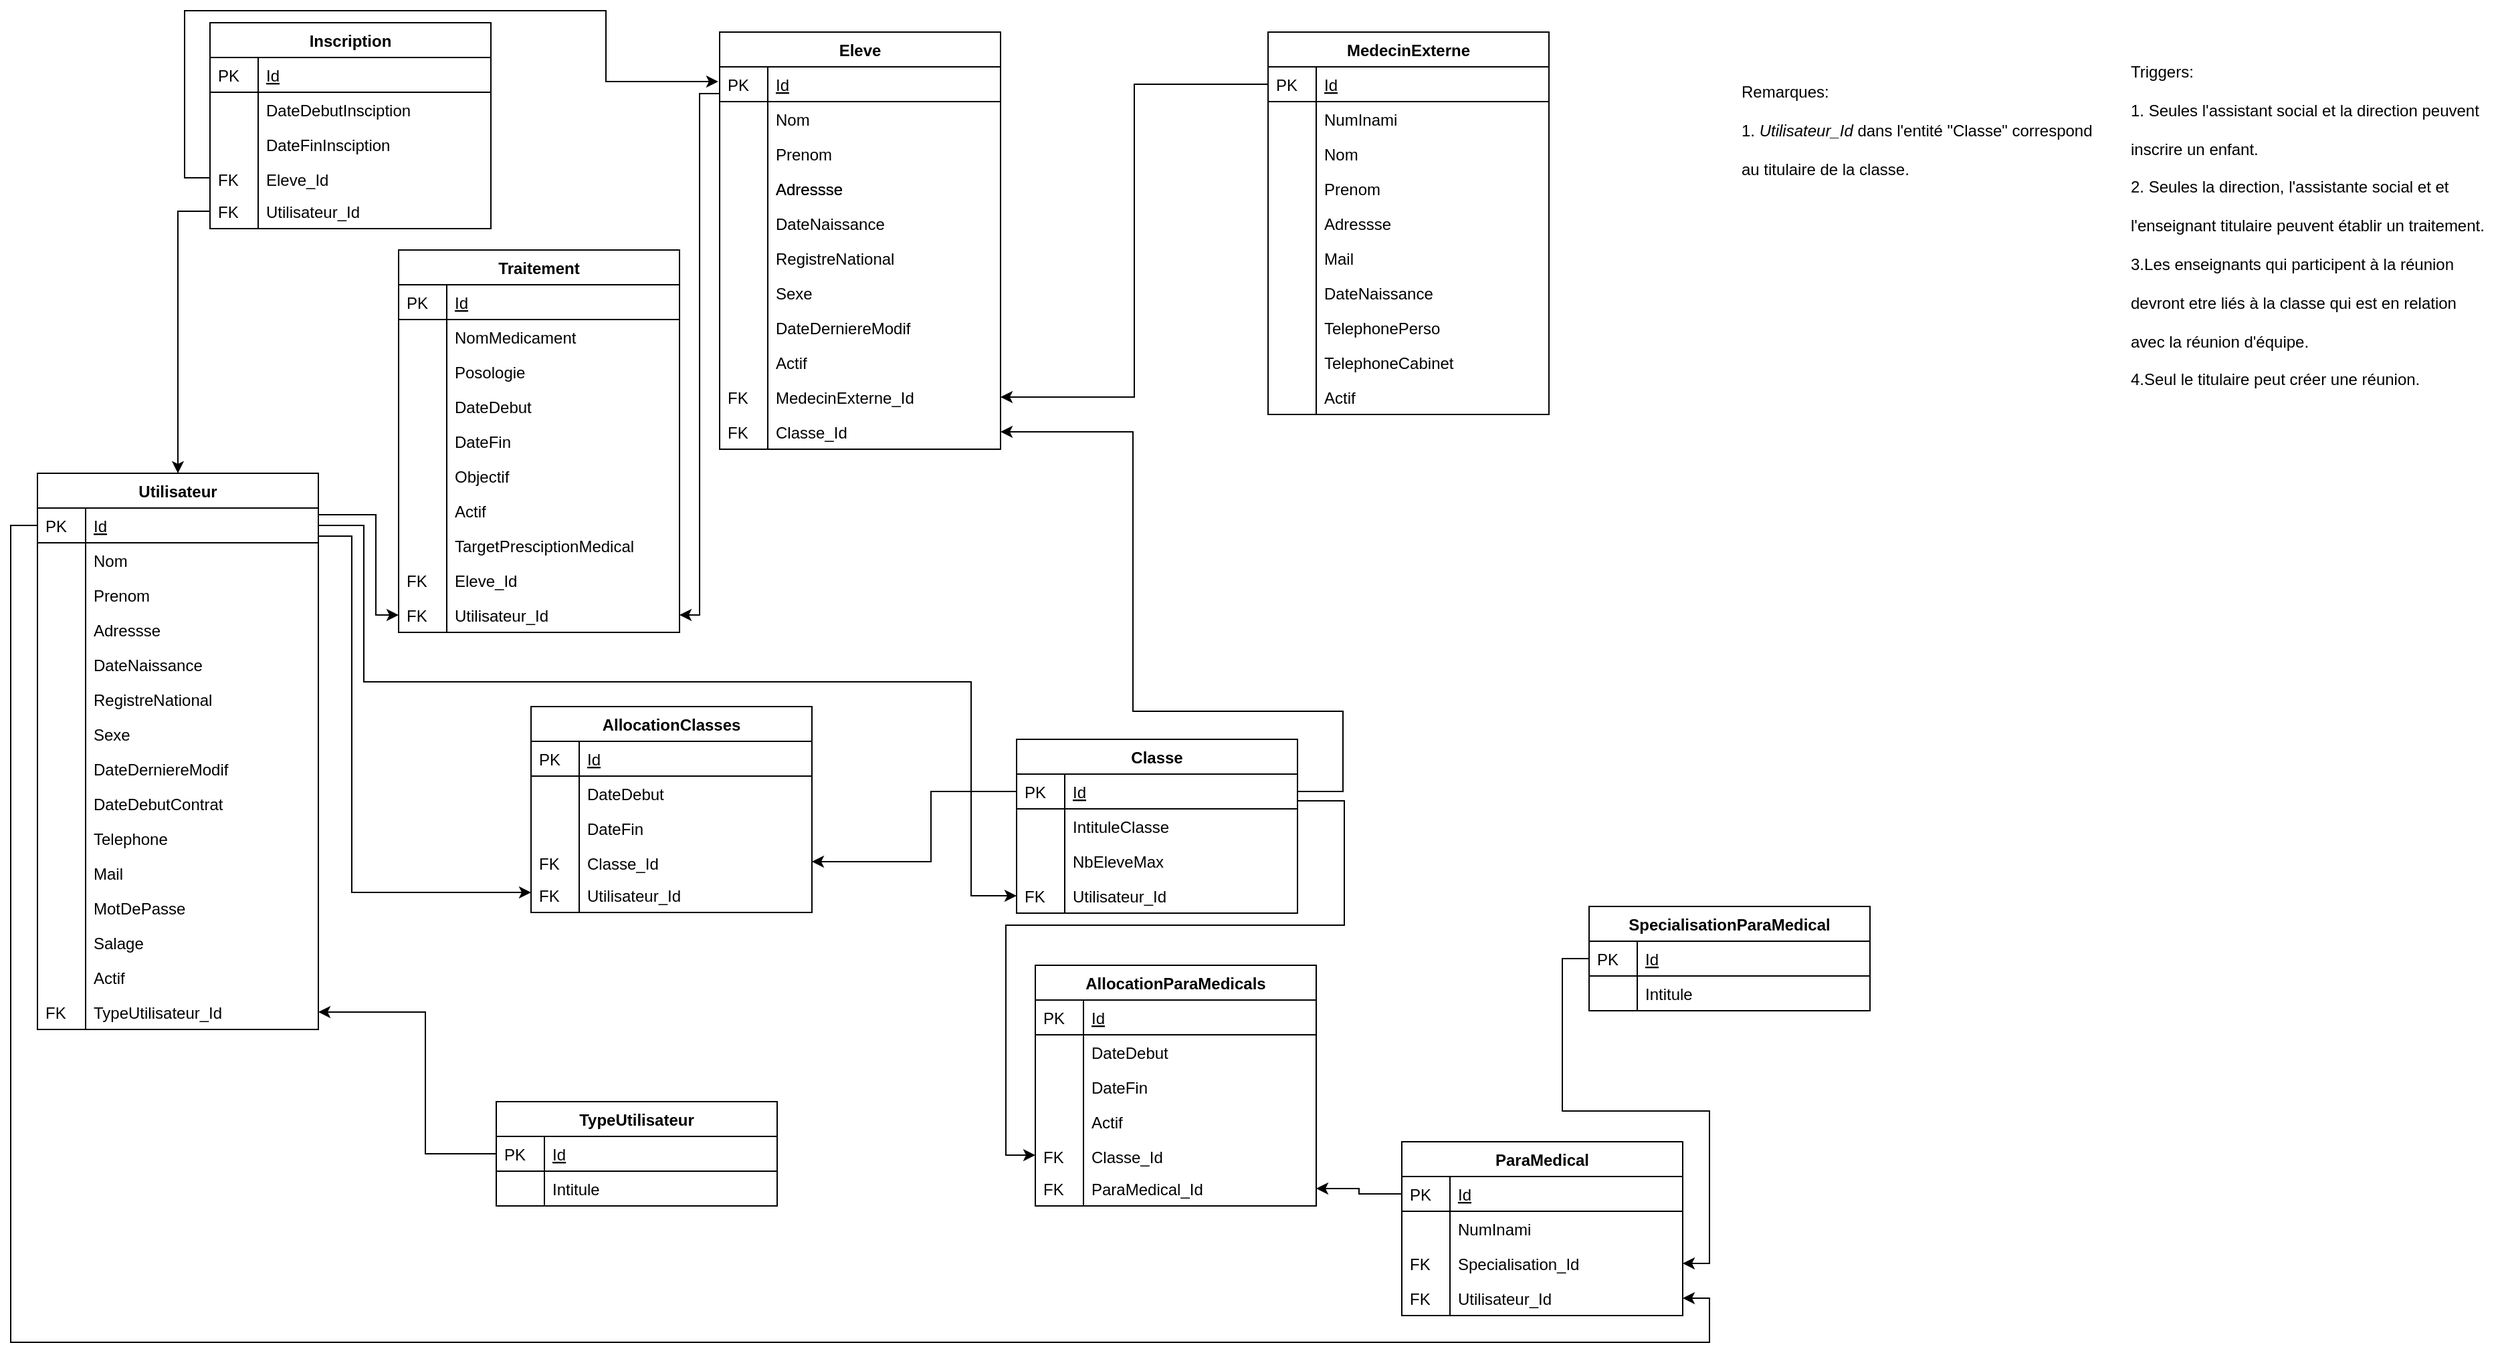 <mxfile>
    <diagram id="trkcsiYFmEI6NpKlcRJz" name="Page-1">
        <mxGraphModel dx="-310" dy="356" grid="0" gridSize="10" guides="1" tooltips="1" connect="1" arrows="1" fold="1" page="0" pageScale="1" pageWidth="1169" pageHeight="827" math="0" shadow="0">
            <root>
                <mxCell id="0"/>
                <mxCell id="1" parent="0"/>
                <mxCell id="0aXxM7tNw3-ZoR6wABGS-1" value="Eleve" style="swimlane;fontStyle=1;childLayout=stackLayout;horizontal=1;startSize=26;horizontalStack=0;resizeParent=1;resizeLast=0;collapsible=1;marginBottom=0;rounded=0;shadow=0;strokeWidth=1;" parent="1" vertex="1">
                    <mxGeometry x="1740" y="280" width="210" height="312" as="geometry">
                        <mxRectangle x="20" y="80" width="160" height="26" as="alternateBounds"/>
                    </mxGeometry>
                </mxCell>
                <mxCell id="0aXxM7tNw3-ZoR6wABGS-2" value="Id" style="shape=partialRectangle;top=0;left=0;right=0;bottom=1;align=left;verticalAlign=top;fillColor=none;spacingLeft=40;spacingRight=4;overflow=hidden;rotatable=0;points=[[0,0.5],[1,0.5]];portConstraint=eastwest;dropTarget=0;rounded=0;shadow=0;strokeWidth=1;fontStyle=4" parent="0aXxM7tNw3-ZoR6wABGS-1" vertex="1">
                    <mxGeometry y="26" width="210" height="26" as="geometry"/>
                </mxCell>
                <mxCell id="0aXxM7tNw3-ZoR6wABGS-3" value="PK" style="shape=partialRectangle;top=0;left=0;bottom=0;fillColor=none;align=left;verticalAlign=top;spacingLeft=4;spacingRight=4;overflow=hidden;rotatable=0;points=[];portConstraint=eastwest;part=1;" parent="0aXxM7tNw3-ZoR6wABGS-2" vertex="1" connectable="0">
                    <mxGeometry width="36" height="26" as="geometry"/>
                </mxCell>
                <mxCell id="0aXxM7tNw3-ZoR6wABGS-4" value="Nom" style="shape=partialRectangle;top=0;left=0;right=0;bottom=0;align=left;verticalAlign=top;fillColor=none;spacingLeft=40;spacingRight=4;overflow=hidden;rotatable=0;points=[[0,0.5],[1,0.5]];portConstraint=eastwest;dropTarget=0;rounded=0;shadow=0;strokeWidth=1;" parent="0aXxM7tNw3-ZoR6wABGS-1" vertex="1">
                    <mxGeometry y="52" width="210" height="26" as="geometry"/>
                </mxCell>
                <mxCell id="0aXxM7tNw3-ZoR6wABGS-5" value="" style="shape=partialRectangle;top=0;left=0;bottom=0;fillColor=none;align=left;verticalAlign=top;spacingLeft=4;spacingRight=4;overflow=hidden;rotatable=0;points=[];portConstraint=eastwest;part=1;" parent="0aXxM7tNw3-ZoR6wABGS-4" vertex="1" connectable="0">
                    <mxGeometry width="36" height="26" as="geometry"/>
                </mxCell>
                <mxCell id="0aXxM7tNw3-ZoR6wABGS-6" value="Prenom" style="shape=partialRectangle;top=0;left=0;right=0;bottom=0;align=left;verticalAlign=top;fillColor=none;spacingLeft=40;spacingRight=4;overflow=hidden;rotatable=0;points=[[0,0.5],[1,0.5]];portConstraint=eastwest;dropTarget=0;rounded=0;shadow=0;strokeWidth=1;" parent="0aXxM7tNw3-ZoR6wABGS-1" vertex="1">
                    <mxGeometry y="78" width="210" height="26" as="geometry"/>
                </mxCell>
                <mxCell id="0aXxM7tNw3-ZoR6wABGS-7" value="" style="shape=partialRectangle;top=0;left=0;bottom=0;fillColor=none;align=left;verticalAlign=top;spacingLeft=4;spacingRight=4;overflow=hidden;rotatable=0;points=[];portConstraint=eastwest;part=1;" parent="0aXxM7tNw3-ZoR6wABGS-6" vertex="1" connectable="0">
                    <mxGeometry width="36" height="26" as="geometry"/>
                </mxCell>
                <mxCell id="0aXxM7tNw3-ZoR6wABGS-8" value="Adressse" style="shape=partialRectangle;top=0;left=0;right=0;bottom=0;align=left;verticalAlign=top;fillColor=none;spacingLeft=40;spacingRight=4;overflow=hidden;rotatable=0;points=[[0,0.5],[1,0.5]];portConstraint=eastwest;dropTarget=0;rounded=0;shadow=0;strokeWidth=1;" parent="0aXxM7tNw3-ZoR6wABGS-1" vertex="1">
                    <mxGeometry y="104" width="210" height="26" as="geometry"/>
                </mxCell>
                <mxCell id="0aXxM7tNw3-ZoR6wABGS-9" value="" style="shape=partialRectangle;top=0;left=0;bottom=0;fillColor=none;align=left;verticalAlign=top;spacingLeft=4;spacingRight=4;overflow=hidden;rotatable=0;points=[];portConstraint=eastwest;part=1;" parent="0aXxM7tNw3-ZoR6wABGS-8" vertex="1" connectable="0">
                    <mxGeometry width="36" height="26" as="geometry"/>
                </mxCell>
                <mxCell id="0aXxM7tNw3-ZoR6wABGS-18" value="DateNaissance" style="shape=partialRectangle;top=0;left=0;right=0;bottom=0;align=left;verticalAlign=top;fillColor=none;spacingLeft=40;spacingRight=4;overflow=hidden;rotatable=0;points=[[0,0.5],[1,0.5]];portConstraint=eastwest;dropTarget=0;rounded=0;shadow=0;strokeWidth=1;" parent="0aXxM7tNw3-ZoR6wABGS-1" vertex="1">
                    <mxGeometry y="130" width="210" height="26" as="geometry"/>
                </mxCell>
                <mxCell id="0aXxM7tNw3-ZoR6wABGS-19" value="" style="shape=partialRectangle;top=0;left=0;bottom=0;fillColor=none;align=left;verticalAlign=top;spacingLeft=4;spacingRight=4;overflow=hidden;rotatable=0;points=[];portConstraint=eastwest;part=1;" parent="0aXxM7tNw3-ZoR6wABGS-18" vertex="1" connectable="0">
                    <mxGeometry width="36" height="26" as="geometry"/>
                </mxCell>
                <mxCell id="0aXxM7tNw3-ZoR6wABGS-22" value="RegistreNational" style="shape=partialRectangle;top=0;left=0;right=0;bottom=0;align=left;verticalAlign=top;fillColor=none;spacingLeft=40;spacingRight=4;overflow=hidden;rotatable=0;points=[[0,0.5],[1,0.5]];portConstraint=eastwest;dropTarget=0;rounded=0;shadow=0;strokeWidth=1;" parent="0aXxM7tNw3-ZoR6wABGS-1" vertex="1">
                    <mxGeometry y="156" width="210" height="26" as="geometry"/>
                </mxCell>
                <mxCell id="0aXxM7tNw3-ZoR6wABGS-23" value="" style="shape=partialRectangle;top=0;left=0;bottom=0;fillColor=none;align=left;verticalAlign=top;spacingLeft=4;spacingRight=4;overflow=hidden;rotatable=0;points=[];portConstraint=eastwest;part=1;" parent="0aXxM7tNw3-ZoR6wABGS-22" vertex="1" connectable="0">
                    <mxGeometry width="36" height="26" as="geometry"/>
                </mxCell>
                <mxCell id="0aXxM7tNw3-ZoR6wABGS-20" value="Sexe&#10;" style="shape=partialRectangle;top=0;left=0;right=0;bottom=0;align=left;verticalAlign=top;fillColor=none;spacingLeft=40;spacingRight=4;overflow=hidden;rotatable=0;points=[[0,0.5],[1,0.5]];portConstraint=eastwest;dropTarget=0;rounded=0;shadow=0;strokeWidth=1;" parent="0aXxM7tNw3-ZoR6wABGS-1" vertex="1">
                    <mxGeometry y="182" width="210" height="26" as="geometry"/>
                </mxCell>
                <mxCell id="0aXxM7tNw3-ZoR6wABGS-21" value="" style="shape=partialRectangle;top=0;left=0;bottom=0;fillColor=none;align=left;verticalAlign=top;spacingLeft=4;spacingRight=4;overflow=hidden;rotatable=0;points=[];portConstraint=eastwest;part=1;" parent="0aXxM7tNw3-ZoR6wABGS-20" vertex="1" connectable="0">
                    <mxGeometry width="36" height="26" as="geometry"/>
                </mxCell>
                <mxCell id="0aXxM7tNw3-ZoR6wABGS-26" value="DateDerniereModif" style="shape=partialRectangle;top=0;left=0;right=0;bottom=0;align=left;verticalAlign=top;fillColor=none;spacingLeft=40;spacingRight=4;overflow=hidden;rotatable=0;points=[[0,0.5],[1,0.5]];portConstraint=eastwest;dropTarget=0;rounded=0;shadow=0;strokeWidth=1;" parent="0aXxM7tNw3-ZoR6wABGS-1" vertex="1">
                    <mxGeometry y="208" width="210" height="26" as="geometry"/>
                </mxCell>
                <mxCell id="0aXxM7tNw3-ZoR6wABGS-27" value="" style="shape=partialRectangle;top=0;left=0;bottom=0;fillColor=none;align=left;verticalAlign=top;spacingLeft=4;spacingRight=4;overflow=hidden;rotatable=0;points=[];portConstraint=eastwest;part=1;" parent="0aXxM7tNw3-ZoR6wABGS-26" vertex="1" connectable="0">
                    <mxGeometry width="36" height="26" as="geometry"/>
                </mxCell>
                <mxCell id="0aXxM7tNw3-ZoR6wABGS-10" value="Actif" style="shape=partialRectangle;top=0;left=0;right=0;bottom=0;align=left;verticalAlign=top;fillColor=none;spacingLeft=40;spacingRight=4;overflow=hidden;rotatable=0;points=[[0,0.5],[1,0.5]];portConstraint=eastwest;dropTarget=0;rounded=0;shadow=0;strokeWidth=1;" parent="0aXxM7tNw3-ZoR6wABGS-1" vertex="1">
                    <mxGeometry y="234" width="210" height="26" as="geometry"/>
                </mxCell>
                <mxCell id="0aXxM7tNw3-ZoR6wABGS-11" value="" style="shape=partialRectangle;top=0;left=0;bottom=0;fillColor=none;align=left;verticalAlign=top;spacingLeft=4;spacingRight=4;overflow=hidden;rotatable=0;points=[];portConstraint=eastwest;part=1;" parent="0aXxM7tNw3-ZoR6wABGS-10" vertex="1" connectable="0">
                    <mxGeometry width="36" height="26" as="geometry"/>
                </mxCell>
                <mxCell id="0aXxM7tNw3-ZoR6wABGS-53" value="MedecinExterne_Id" style="shape=partialRectangle;top=0;left=0;right=0;bottom=0;align=left;verticalAlign=top;fillColor=none;spacingLeft=40;spacingRight=4;overflow=hidden;rotatable=0;points=[[0,0.5],[1,0.5]];portConstraint=eastwest;dropTarget=0;rounded=0;shadow=0;strokeWidth=1;" parent="0aXxM7tNw3-ZoR6wABGS-1" vertex="1">
                    <mxGeometry y="260" width="210" height="26" as="geometry"/>
                </mxCell>
                <mxCell id="0aXxM7tNw3-ZoR6wABGS-54" value="FK" style="shape=partialRectangle;top=0;left=0;bottom=0;fillColor=none;align=left;verticalAlign=top;spacingLeft=4;spacingRight=4;overflow=hidden;rotatable=0;points=[];portConstraint=eastwest;part=1;" parent="0aXxM7tNw3-ZoR6wABGS-53" vertex="1" connectable="0">
                    <mxGeometry width="36" height="26" as="geometry"/>
                </mxCell>
                <mxCell id="81" value="Classe_Id" style="shape=partialRectangle;top=0;left=0;right=0;bottom=0;align=left;verticalAlign=top;fillColor=none;spacingLeft=40;spacingRight=4;overflow=hidden;rotatable=0;points=[[0,0.5],[1,0.5]];portConstraint=eastwest;dropTarget=0;rounded=0;shadow=0;strokeWidth=1;" parent="0aXxM7tNw3-ZoR6wABGS-1" vertex="1">
                    <mxGeometry y="286" width="210" height="26" as="geometry"/>
                </mxCell>
                <mxCell id="82" value="FK" style="shape=partialRectangle;top=0;left=0;bottom=0;fillColor=none;align=left;verticalAlign=top;spacingLeft=4;spacingRight=4;overflow=hidden;rotatable=0;points=[];portConstraint=eastwest;part=1;" parent="81" vertex="1" connectable="0">
                    <mxGeometry width="36" height="26" as="geometry"/>
                </mxCell>
                <mxCell id="0aXxM7tNw3-ZoR6wABGS-12" value="Adressse" style="shape=partialRectangle;top=0;left=0;right=0;bottom=0;align=left;verticalAlign=top;fillColor=none;spacingLeft=40;spacingRight=4;overflow=hidden;rotatable=0;points=[[0,0.5],[1,0.5]];portConstraint=eastwest;dropTarget=0;rounded=0;shadow=0;strokeWidth=1;" parent="1" vertex="1">
                    <mxGeometry x="1740" y="384" width="210" height="26" as="geometry"/>
                </mxCell>
                <mxCell id="0aXxM7tNw3-ZoR6wABGS-13" value="" style="shape=partialRectangle;top=0;left=0;bottom=0;fillColor=none;align=left;verticalAlign=top;spacingLeft=4;spacingRight=4;overflow=hidden;rotatable=0;points=[];portConstraint=eastwest;part=1;" parent="0aXxM7tNw3-ZoR6wABGS-12" vertex="1" connectable="0">
                    <mxGeometry width="36" height="26" as="geometry"/>
                </mxCell>
                <mxCell id="0aXxM7tNw3-ZoR6wABGS-28" value="MedecinExterne" style="swimlane;fontStyle=1;childLayout=stackLayout;horizontal=1;startSize=26;horizontalStack=0;resizeParent=1;resizeLast=0;collapsible=1;marginBottom=0;rounded=0;shadow=0;strokeWidth=1;" parent="1" vertex="1">
                    <mxGeometry x="2150" y="280" width="210" height="286" as="geometry">
                        <mxRectangle x="20" y="80" width="160" height="26" as="alternateBounds"/>
                    </mxGeometry>
                </mxCell>
                <mxCell id="0aXxM7tNw3-ZoR6wABGS-29" value="Id" style="shape=partialRectangle;top=0;left=0;right=0;bottom=1;align=left;verticalAlign=top;fillColor=none;spacingLeft=40;spacingRight=4;overflow=hidden;rotatable=0;points=[[0,0.5],[1,0.5]];portConstraint=eastwest;dropTarget=0;rounded=0;shadow=0;strokeWidth=1;fontStyle=4" parent="0aXxM7tNw3-ZoR6wABGS-28" vertex="1">
                    <mxGeometry y="26" width="210" height="26" as="geometry"/>
                </mxCell>
                <mxCell id="0aXxM7tNw3-ZoR6wABGS-30" value="PK" style="shape=partialRectangle;top=0;left=0;bottom=0;fillColor=none;align=left;verticalAlign=top;spacingLeft=4;spacingRight=4;overflow=hidden;rotatable=0;points=[];portConstraint=eastwest;part=1;" parent="0aXxM7tNw3-ZoR6wABGS-29" vertex="1" connectable="0">
                    <mxGeometry width="36" height="26" as="geometry"/>
                </mxCell>
                <mxCell id="93" value="NumInami" style="shape=partialRectangle;top=0;left=0;right=0;bottom=0;align=left;verticalAlign=top;fillColor=none;spacingLeft=40;spacingRight=4;overflow=hidden;rotatable=0;points=[[0,0.5],[1,0.5]];portConstraint=eastwest;dropTarget=0;rounded=0;shadow=0;strokeWidth=1;" parent="0aXxM7tNw3-ZoR6wABGS-28" vertex="1">
                    <mxGeometry y="52" width="210" height="26" as="geometry"/>
                </mxCell>
                <mxCell id="94" value="" style="shape=partialRectangle;top=0;left=0;bottom=0;fillColor=none;align=left;verticalAlign=top;spacingLeft=4;spacingRight=4;overflow=hidden;rotatable=0;points=[];portConstraint=eastwest;part=1;" parent="93" vertex="1" connectable="0">
                    <mxGeometry width="36" height="26" as="geometry"/>
                </mxCell>
                <mxCell id="0aXxM7tNw3-ZoR6wABGS-31" value="Nom" style="shape=partialRectangle;top=0;left=0;right=0;bottom=0;align=left;verticalAlign=top;fillColor=none;spacingLeft=40;spacingRight=4;overflow=hidden;rotatable=0;points=[[0,0.5],[1,0.5]];portConstraint=eastwest;dropTarget=0;rounded=0;shadow=0;strokeWidth=1;" parent="0aXxM7tNw3-ZoR6wABGS-28" vertex="1">
                    <mxGeometry y="78" width="210" height="26" as="geometry"/>
                </mxCell>
                <mxCell id="0aXxM7tNw3-ZoR6wABGS-32" value="" style="shape=partialRectangle;top=0;left=0;bottom=0;fillColor=none;align=left;verticalAlign=top;spacingLeft=4;spacingRight=4;overflow=hidden;rotatable=0;points=[];portConstraint=eastwest;part=1;" parent="0aXxM7tNw3-ZoR6wABGS-31" vertex="1" connectable="0">
                    <mxGeometry width="36" height="26" as="geometry"/>
                </mxCell>
                <mxCell id="0aXxM7tNw3-ZoR6wABGS-33" value="Prenom" style="shape=partialRectangle;top=0;left=0;right=0;bottom=0;align=left;verticalAlign=top;fillColor=none;spacingLeft=40;spacingRight=4;overflow=hidden;rotatable=0;points=[[0,0.5],[1,0.5]];portConstraint=eastwest;dropTarget=0;rounded=0;shadow=0;strokeWidth=1;" parent="0aXxM7tNw3-ZoR6wABGS-28" vertex="1">
                    <mxGeometry y="104" width="210" height="26" as="geometry"/>
                </mxCell>
                <mxCell id="0aXxM7tNw3-ZoR6wABGS-34" value="" style="shape=partialRectangle;top=0;left=0;bottom=0;fillColor=none;align=left;verticalAlign=top;spacingLeft=4;spacingRight=4;overflow=hidden;rotatable=0;points=[];portConstraint=eastwest;part=1;" parent="0aXxM7tNw3-ZoR6wABGS-33" vertex="1" connectable="0">
                    <mxGeometry width="36" height="26" as="geometry"/>
                </mxCell>
                <mxCell id="0aXxM7tNw3-ZoR6wABGS-35" value="Adressse" style="shape=partialRectangle;top=0;left=0;right=0;bottom=0;align=left;verticalAlign=top;fillColor=none;spacingLeft=40;spacingRight=4;overflow=hidden;rotatable=0;points=[[0,0.5],[1,0.5]];portConstraint=eastwest;dropTarget=0;rounded=0;shadow=0;strokeWidth=1;" parent="0aXxM7tNw3-ZoR6wABGS-28" vertex="1">
                    <mxGeometry y="130" width="210" height="26" as="geometry"/>
                </mxCell>
                <mxCell id="0aXxM7tNw3-ZoR6wABGS-36" value="" style="shape=partialRectangle;top=0;left=0;bottom=0;fillColor=none;align=left;verticalAlign=top;spacingLeft=4;spacingRight=4;overflow=hidden;rotatable=0;points=[];portConstraint=eastwest;part=1;" parent="0aXxM7tNw3-ZoR6wABGS-35" vertex="1" connectable="0">
                    <mxGeometry width="36" height="26" as="geometry"/>
                </mxCell>
                <mxCell id="91" value="Mail" style="shape=partialRectangle;top=0;left=0;right=0;bottom=0;align=left;verticalAlign=top;fillColor=none;spacingLeft=40;spacingRight=4;overflow=hidden;rotatable=0;points=[[0,0.5],[1,0.5]];portConstraint=eastwest;dropTarget=0;rounded=0;shadow=0;strokeWidth=1;" parent="0aXxM7tNw3-ZoR6wABGS-28" vertex="1">
                    <mxGeometry y="156" width="210" height="26" as="geometry"/>
                </mxCell>
                <mxCell id="92" value="" style="shape=partialRectangle;top=0;left=0;bottom=0;fillColor=none;align=left;verticalAlign=top;spacingLeft=4;spacingRight=4;overflow=hidden;rotatable=0;points=[];portConstraint=eastwest;part=1;" parent="91" vertex="1" connectable="0">
                    <mxGeometry width="36" height="26" as="geometry"/>
                </mxCell>
                <mxCell id="0aXxM7tNw3-ZoR6wABGS-39" value="DateNaissance" style="shape=partialRectangle;top=0;left=0;right=0;bottom=0;align=left;verticalAlign=top;fillColor=none;spacingLeft=40;spacingRight=4;overflow=hidden;rotatable=0;points=[[0,0.5],[1,0.5]];portConstraint=eastwest;dropTarget=0;rounded=0;shadow=0;strokeWidth=1;" parent="0aXxM7tNw3-ZoR6wABGS-28" vertex="1">
                    <mxGeometry y="182" width="210" height="26" as="geometry"/>
                </mxCell>
                <mxCell id="0aXxM7tNw3-ZoR6wABGS-40" value="" style="shape=partialRectangle;top=0;left=0;bottom=0;fillColor=none;align=left;verticalAlign=top;spacingLeft=4;spacingRight=4;overflow=hidden;rotatable=0;points=[];portConstraint=eastwest;part=1;" parent="0aXxM7tNw3-ZoR6wABGS-39" vertex="1" connectable="0">
                    <mxGeometry width="36" height="26" as="geometry"/>
                </mxCell>
                <mxCell id="0aXxM7tNw3-ZoR6wABGS-41" value="TelephonePerso" style="shape=partialRectangle;top=0;left=0;right=0;bottom=0;align=left;verticalAlign=top;fillColor=none;spacingLeft=40;spacingRight=4;overflow=hidden;rotatable=0;points=[[0,0.5],[1,0.5]];portConstraint=eastwest;dropTarget=0;rounded=0;shadow=0;strokeWidth=1;" parent="0aXxM7tNw3-ZoR6wABGS-28" vertex="1">
                    <mxGeometry y="208" width="210" height="26" as="geometry"/>
                </mxCell>
                <mxCell id="0aXxM7tNw3-ZoR6wABGS-42" value="" style="shape=partialRectangle;top=0;left=0;bottom=0;fillColor=none;align=left;verticalAlign=top;spacingLeft=4;spacingRight=4;overflow=hidden;rotatable=0;points=[];portConstraint=eastwest;part=1;" parent="0aXxM7tNw3-ZoR6wABGS-41" vertex="1" connectable="0">
                    <mxGeometry width="36" height="26" as="geometry"/>
                </mxCell>
                <mxCell id="0aXxM7tNw3-ZoR6wABGS-43" value="TelephoneCabinet" style="shape=partialRectangle;top=0;left=0;right=0;bottom=0;align=left;verticalAlign=top;fillColor=none;spacingLeft=40;spacingRight=4;overflow=hidden;rotatable=0;points=[[0,0.5],[1,0.5]];portConstraint=eastwest;dropTarget=0;rounded=0;shadow=0;strokeWidth=1;" parent="0aXxM7tNw3-ZoR6wABGS-28" vertex="1">
                    <mxGeometry y="234" width="210" height="26" as="geometry"/>
                </mxCell>
                <mxCell id="0aXxM7tNw3-ZoR6wABGS-44" value="" style="shape=partialRectangle;top=0;left=0;bottom=0;fillColor=none;align=left;verticalAlign=top;spacingLeft=4;spacingRight=4;overflow=hidden;rotatable=0;points=[];portConstraint=eastwest;part=1;" parent="0aXxM7tNw3-ZoR6wABGS-43" vertex="1" connectable="0">
                    <mxGeometry width="36" height="26" as="geometry"/>
                </mxCell>
                <mxCell id="0aXxM7tNw3-ZoR6wABGS-45" value="Actif" style="shape=partialRectangle;top=0;left=0;right=0;bottom=0;align=left;verticalAlign=top;fillColor=none;spacingLeft=40;spacingRight=4;overflow=hidden;rotatable=0;points=[[0,0.5],[1,0.5]];portConstraint=eastwest;dropTarget=0;rounded=0;shadow=0;strokeWidth=1;" parent="0aXxM7tNw3-ZoR6wABGS-28" vertex="1">
                    <mxGeometry y="260" width="210" height="26" as="geometry"/>
                </mxCell>
                <mxCell id="0aXxM7tNw3-ZoR6wABGS-46" value="" style="shape=partialRectangle;top=0;left=0;bottom=0;fillColor=none;align=left;verticalAlign=top;spacingLeft=4;spacingRight=4;overflow=hidden;rotatable=0;points=[];portConstraint=eastwest;part=1;" parent="0aXxM7tNw3-ZoR6wABGS-45" vertex="1" connectable="0">
                    <mxGeometry width="36" height="26" as="geometry"/>
                </mxCell>
                <mxCell id="0aXxM7tNw3-ZoR6wABGS-55" style="edgeStyle=orthogonalEdgeStyle;rounded=0;orthogonalLoop=1;jettySize=auto;html=1;entryX=1;entryY=0.5;entryDx=0;entryDy=0;" parent="1" source="0aXxM7tNw3-ZoR6wABGS-29" target="0aXxM7tNw3-ZoR6wABGS-53" edge="1">
                    <mxGeometry relative="1" as="geometry"/>
                </mxCell>
                <mxCell id="0aXxM7tNw3-ZoR6wABGS-56" value="Traitement" style="swimlane;fontStyle=1;childLayout=stackLayout;horizontal=1;startSize=26;horizontalStack=0;resizeParent=1;resizeLast=0;collapsible=1;marginBottom=0;rounded=0;shadow=0;strokeWidth=1;" parent="1" vertex="1">
                    <mxGeometry x="1500" y="443" width="210" height="286" as="geometry">
                        <mxRectangle x="20" y="80" width="160" height="26" as="alternateBounds"/>
                    </mxGeometry>
                </mxCell>
                <mxCell id="0aXxM7tNw3-ZoR6wABGS-57" value="Id" style="shape=partialRectangle;top=0;left=0;right=0;bottom=1;align=left;verticalAlign=top;fillColor=none;spacingLeft=40;spacingRight=4;overflow=hidden;rotatable=0;points=[[0,0.5],[1,0.5]];portConstraint=eastwest;dropTarget=0;rounded=0;shadow=0;strokeWidth=1;fontStyle=4" parent="0aXxM7tNw3-ZoR6wABGS-56" vertex="1">
                    <mxGeometry y="26" width="210" height="26" as="geometry"/>
                </mxCell>
                <mxCell id="0aXxM7tNw3-ZoR6wABGS-58" value="PK" style="shape=partialRectangle;top=0;left=0;bottom=0;fillColor=none;align=left;verticalAlign=top;spacingLeft=4;spacingRight=4;overflow=hidden;rotatable=0;points=[];portConstraint=eastwest;part=1;" parent="0aXxM7tNw3-ZoR6wABGS-57" vertex="1" connectable="0">
                    <mxGeometry width="36" height="26" as="geometry"/>
                </mxCell>
                <mxCell id="0aXxM7tNw3-ZoR6wABGS-59" value="NomMedicament" style="shape=partialRectangle;top=0;left=0;right=0;bottom=0;align=left;verticalAlign=top;fillColor=none;spacingLeft=40;spacingRight=4;overflow=hidden;rotatable=0;points=[[0,0.5],[1,0.5]];portConstraint=eastwest;dropTarget=0;rounded=0;shadow=0;strokeWidth=1;" parent="0aXxM7tNw3-ZoR6wABGS-56" vertex="1">
                    <mxGeometry y="52" width="210" height="26" as="geometry"/>
                </mxCell>
                <mxCell id="0aXxM7tNw3-ZoR6wABGS-60" value="" style="shape=partialRectangle;top=0;left=0;bottom=0;fillColor=none;align=left;verticalAlign=top;spacingLeft=4;spacingRight=4;overflow=hidden;rotatable=0;points=[];portConstraint=eastwest;part=1;" parent="0aXxM7tNw3-ZoR6wABGS-59" vertex="1" connectable="0">
                    <mxGeometry width="36" height="26" as="geometry"/>
                </mxCell>
                <mxCell id="0aXxM7tNw3-ZoR6wABGS-61" value="Posologie" style="shape=partialRectangle;top=0;left=0;right=0;bottom=0;align=left;verticalAlign=top;fillColor=none;spacingLeft=40;spacingRight=4;overflow=hidden;rotatable=0;points=[[0,0.5],[1,0.5]];portConstraint=eastwest;dropTarget=0;rounded=0;shadow=0;strokeWidth=1;" parent="0aXxM7tNw3-ZoR6wABGS-56" vertex="1">
                    <mxGeometry y="78" width="210" height="26" as="geometry"/>
                </mxCell>
                <mxCell id="0aXxM7tNw3-ZoR6wABGS-62" value="" style="shape=partialRectangle;top=0;left=0;bottom=0;fillColor=none;align=left;verticalAlign=top;spacingLeft=4;spacingRight=4;overflow=hidden;rotatable=0;points=[];portConstraint=eastwest;part=1;" parent="0aXxM7tNw3-ZoR6wABGS-61" vertex="1" connectable="0">
                    <mxGeometry width="36" height="26" as="geometry"/>
                </mxCell>
                <mxCell id="0aXxM7tNw3-ZoR6wABGS-63" value="DateDebut" style="shape=partialRectangle;top=0;left=0;right=0;bottom=0;align=left;verticalAlign=top;fillColor=none;spacingLeft=40;spacingRight=4;overflow=hidden;rotatable=0;points=[[0,0.5],[1,0.5]];portConstraint=eastwest;dropTarget=0;rounded=0;shadow=0;strokeWidth=1;" parent="0aXxM7tNw3-ZoR6wABGS-56" vertex="1">
                    <mxGeometry y="104" width="210" height="26" as="geometry"/>
                </mxCell>
                <mxCell id="0aXxM7tNw3-ZoR6wABGS-64" value="" style="shape=partialRectangle;top=0;left=0;bottom=0;fillColor=none;align=left;verticalAlign=top;spacingLeft=4;spacingRight=4;overflow=hidden;rotatable=0;points=[];portConstraint=eastwest;part=1;" parent="0aXxM7tNw3-ZoR6wABGS-63" vertex="1" connectable="0">
                    <mxGeometry width="36" height="26" as="geometry"/>
                </mxCell>
                <mxCell id="0aXxM7tNw3-ZoR6wABGS-65" value="DateFin" style="shape=partialRectangle;top=0;left=0;right=0;bottom=0;align=left;verticalAlign=top;fillColor=none;spacingLeft=40;spacingRight=4;overflow=hidden;rotatable=0;points=[[0,0.5],[1,0.5]];portConstraint=eastwest;dropTarget=0;rounded=0;shadow=0;strokeWidth=1;" parent="0aXxM7tNw3-ZoR6wABGS-56" vertex="1">
                    <mxGeometry y="130" width="210" height="26" as="geometry"/>
                </mxCell>
                <mxCell id="0aXxM7tNw3-ZoR6wABGS-66" value="" style="shape=partialRectangle;top=0;left=0;bottom=0;fillColor=none;align=left;verticalAlign=top;spacingLeft=4;spacingRight=4;overflow=hidden;rotatable=0;points=[];portConstraint=eastwest;part=1;" parent="0aXxM7tNw3-ZoR6wABGS-65" vertex="1" connectable="0">
                    <mxGeometry width="36" height="26" as="geometry"/>
                </mxCell>
                <mxCell id="87" value="Objectif" style="shape=partialRectangle;top=0;left=0;right=0;bottom=0;align=left;verticalAlign=top;fillColor=none;spacingLeft=40;spacingRight=4;overflow=hidden;rotatable=0;points=[[0,0.5],[1,0.5]];portConstraint=eastwest;dropTarget=0;rounded=0;shadow=0;strokeWidth=1;" parent="0aXxM7tNw3-ZoR6wABGS-56" vertex="1">
                    <mxGeometry y="156" width="210" height="26" as="geometry"/>
                </mxCell>
                <mxCell id="88" value="" style="shape=partialRectangle;top=0;left=0;bottom=0;fillColor=none;align=left;verticalAlign=top;spacingLeft=4;spacingRight=4;overflow=hidden;rotatable=0;points=[];portConstraint=eastwest;part=1;" parent="87" vertex="1" connectable="0">
                    <mxGeometry width="36" height="26" as="geometry"/>
                </mxCell>
                <mxCell id="0aXxM7tNw3-ZoR6wABGS-69" value="Actif" style="shape=partialRectangle;top=0;left=0;right=0;bottom=0;align=left;verticalAlign=top;fillColor=none;spacingLeft=40;spacingRight=4;overflow=hidden;rotatable=0;points=[[0,0.5],[1,0.5]];portConstraint=eastwest;dropTarget=0;rounded=0;shadow=0;strokeWidth=1;" parent="0aXxM7tNw3-ZoR6wABGS-56" vertex="1">
                    <mxGeometry y="182" width="210" height="26" as="geometry"/>
                </mxCell>
                <mxCell id="0aXxM7tNw3-ZoR6wABGS-70" value="" style="shape=partialRectangle;top=0;left=0;bottom=0;fillColor=none;align=left;verticalAlign=top;spacingLeft=4;spacingRight=4;overflow=hidden;rotatable=0;points=[];portConstraint=eastwest;part=1;" parent="0aXxM7tNw3-ZoR6wABGS-69" vertex="1" connectable="0">
                    <mxGeometry width="36" height="26" as="geometry"/>
                </mxCell>
                <mxCell id="0aXxM7tNw3-ZoR6wABGS-71" value="TargetPresciptionMedical" style="shape=partialRectangle;top=0;left=0;right=0;bottom=0;align=left;verticalAlign=top;fillColor=none;spacingLeft=40;spacingRight=4;overflow=hidden;rotatable=0;points=[[0,0.5],[1,0.5]];portConstraint=eastwest;dropTarget=0;rounded=0;shadow=0;strokeWidth=1;" parent="0aXxM7tNw3-ZoR6wABGS-56" vertex="1">
                    <mxGeometry y="208" width="210" height="26" as="geometry"/>
                </mxCell>
                <mxCell id="0aXxM7tNw3-ZoR6wABGS-72" value="" style="shape=partialRectangle;top=0;left=0;bottom=0;fillColor=none;align=left;verticalAlign=top;spacingLeft=4;spacingRight=4;overflow=hidden;rotatable=0;points=[];portConstraint=eastwest;part=1;" parent="0aXxM7tNw3-ZoR6wABGS-71" vertex="1" connectable="0">
                    <mxGeometry width="36" height="26" as="geometry"/>
                </mxCell>
                <mxCell id="0aXxM7tNw3-ZoR6wABGS-73" value="Eleve_Id" style="shape=partialRectangle;top=0;left=0;right=0;bottom=0;align=left;verticalAlign=top;fillColor=none;spacingLeft=40;spacingRight=4;overflow=hidden;rotatable=0;points=[[0,0.5],[1,0.5]];portConstraint=eastwest;dropTarget=0;rounded=0;shadow=0;strokeWidth=1;" parent="0aXxM7tNw3-ZoR6wABGS-56" vertex="1">
                    <mxGeometry y="234" width="210" height="26" as="geometry"/>
                </mxCell>
                <mxCell id="0aXxM7tNw3-ZoR6wABGS-74" value="FK" style="shape=partialRectangle;top=0;left=0;bottom=0;fillColor=none;align=left;verticalAlign=top;spacingLeft=4;spacingRight=4;overflow=hidden;rotatable=0;points=[];portConstraint=eastwest;part=1;" parent="0aXxM7tNw3-ZoR6wABGS-73" vertex="1" connectable="0">
                    <mxGeometry width="36" height="26" as="geometry"/>
                </mxCell>
                <mxCell id="h8LNyw_z4NjjadAwoo-t-5" value="Utilisateur_Id" style="shape=partialRectangle;top=0;left=0;right=0;bottom=0;align=left;verticalAlign=top;fillColor=none;spacingLeft=40;spacingRight=4;overflow=hidden;rotatable=0;points=[[0,0.5],[1,0.5]];portConstraint=eastwest;dropTarget=0;rounded=0;shadow=0;strokeWidth=1;" parent="0aXxM7tNw3-ZoR6wABGS-56" vertex="1">
                    <mxGeometry y="260" width="210" height="26" as="geometry"/>
                </mxCell>
                <mxCell id="h8LNyw_z4NjjadAwoo-t-6" value="FK" style="shape=partialRectangle;top=0;left=0;bottom=0;fillColor=none;align=left;verticalAlign=top;spacingLeft=4;spacingRight=4;overflow=hidden;rotatable=0;points=[];portConstraint=eastwest;part=1;" parent="h8LNyw_z4NjjadAwoo-t-5" vertex="1" connectable="0">
                    <mxGeometry width="36" height="26" as="geometry"/>
                </mxCell>
                <mxCell id="0aXxM7tNw3-ZoR6wABGS-76" value="Utilisateur" style="swimlane;fontStyle=1;childLayout=stackLayout;horizontal=1;startSize=26;horizontalStack=0;resizeParent=1;resizeLast=0;collapsible=1;marginBottom=0;rounded=0;shadow=0;strokeWidth=1;" parent="1" vertex="1">
                    <mxGeometry x="1230" y="610" width="210" height="416" as="geometry">
                        <mxRectangle x="20" y="80" width="160" height="26" as="alternateBounds"/>
                    </mxGeometry>
                </mxCell>
                <mxCell id="0aXxM7tNw3-ZoR6wABGS-77" value="Id" style="shape=partialRectangle;top=0;left=0;right=0;bottom=1;align=left;verticalAlign=top;fillColor=none;spacingLeft=40;spacingRight=4;overflow=hidden;rotatable=0;points=[[0,0.5],[1,0.5]];portConstraint=eastwest;dropTarget=0;rounded=0;shadow=0;strokeWidth=1;fontStyle=4" parent="0aXxM7tNw3-ZoR6wABGS-76" vertex="1">
                    <mxGeometry y="26" width="210" height="26" as="geometry"/>
                </mxCell>
                <mxCell id="0aXxM7tNw3-ZoR6wABGS-78" value="PK" style="shape=partialRectangle;top=0;left=0;bottom=0;fillColor=none;align=left;verticalAlign=top;spacingLeft=4;spacingRight=4;overflow=hidden;rotatable=0;points=[];portConstraint=eastwest;part=1;" parent="0aXxM7tNw3-ZoR6wABGS-77" vertex="1" connectable="0">
                    <mxGeometry width="36" height="26" as="geometry"/>
                </mxCell>
                <mxCell id="0aXxM7tNw3-ZoR6wABGS-79" value="Nom" style="shape=partialRectangle;top=0;left=0;right=0;bottom=0;align=left;verticalAlign=top;fillColor=none;spacingLeft=40;spacingRight=4;overflow=hidden;rotatable=0;points=[[0,0.5],[1,0.5]];portConstraint=eastwest;dropTarget=0;rounded=0;shadow=0;strokeWidth=1;" parent="0aXxM7tNw3-ZoR6wABGS-76" vertex="1">
                    <mxGeometry y="52" width="210" height="26" as="geometry"/>
                </mxCell>
                <mxCell id="0aXxM7tNw3-ZoR6wABGS-80" value="" style="shape=partialRectangle;top=0;left=0;bottom=0;fillColor=none;align=left;verticalAlign=top;spacingLeft=4;spacingRight=4;overflow=hidden;rotatable=0;points=[];portConstraint=eastwest;part=1;" parent="0aXxM7tNw3-ZoR6wABGS-79" vertex="1" connectable="0">
                    <mxGeometry width="36" height="26" as="geometry"/>
                </mxCell>
                <mxCell id="0aXxM7tNw3-ZoR6wABGS-81" value="Prenom" style="shape=partialRectangle;top=0;left=0;right=0;bottom=0;align=left;verticalAlign=top;fillColor=none;spacingLeft=40;spacingRight=4;overflow=hidden;rotatable=0;points=[[0,0.5],[1,0.5]];portConstraint=eastwest;dropTarget=0;rounded=0;shadow=0;strokeWidth=1;" parent="0aXxM7tNw3-ZoR6wABGS-76" vertex="1">
                    <mxGeometry y="78" width="210" height="26" as="geometry"/>
                </mxCell>
                <mxCell id="0aXxM7tNw3-ZoR6wABGS-82" value="" style="shape=partialRectangle;top=0;left=0;bottom=0;fillColor=none;align=left;verticalAlign=top;spacingLeft=4;spacingRight=4;overflow=hidden;rotatable=0;points=[];portConstraint=eastwest;part=1;" parent="0aXxM7tNw3-ZoR6wABGS-81" vertex="1" connectable="0">
                    <mxGeometry width="36" height="26" as="geometry"/>
                </mxCell>
                <mxCell id="0aXxM7tNw3-ZoR6wABGS-83" value="Adressse" style="shape=partialRectangle;top=0;left=0;right=0;bottom=0;align=left;verticalAlign=top;fillColor=none;spacingLeft=40;spacingRight=4;overflow=hidden;rotatable=0;points=[[0,0.5],[1,0.5]];portConstraint=eastwest;dropTarget=0;rounded=0;shadow=0;strokeWidth=1;" parent="0aXxM7tNw3-ZoR6wABGS-76" vertex="1">
                    <mxGeometry y="104" width="210" height="26" as="geometry"/>
                </mxCell>
                <mxCell id="0aXxM7tNw3-ZoR6wABGS-84" value="" style="shape=partialRectangle;top=0;left=0;bottom=0;fillColor=none;align=left;verticalAlign=top;spacingLeft=4;spacingRight=4;overflow=hidden;rotatable=0;points=[];portConstraint=eastwest;part=1;" parent="0aXxM7tNw3-ZoR6wABGS-83" vertex="1" connectable="0">
                    <mxGeometry width="36" height="26" as="geometry"/>
                </mxCell>
                <mxCell id="0aXxM7tNw3-ZoR6wABGS-85" value="DateNaissance" style="shape=partialRectangle;top=0;left=0;right=0;bottom=0;align=left;verticalAlign=top;fillColor=none;spacingLeft=40;spacingRight=4;overflow=hidden;rotatable=0;points=[[0,0.5],[1,0.5]];portConstraint=eastwest;dropTarget=0;rounded=0;shadow=0;strokeWidth=1;" parent="0aXxM7tNw3-ZoR6wABGS-76" vertex="1">
                    <mxGeometry y="130" width="210" height="26" as="geometry"/>
                </mxCell>
                <mxCell id="0aXxM7tNw3-ZoR6wABGS-86" value="" style="shape=partialRectangle;top=0;left=0;bottom=0;fillColor=none;align=left;verticalAlign=top;spacingLeft=4;spacingRight=4;overflow=hidden;rotatable=0;points=[];portConstraint=eastwest;part=1;" parent="0aXxM7tNw3-ZoR6wABGS-85" vertex="1" connectable="0">
                    <mxGeometry width="36" height="26" as="geometry"/>
                </mxCell>
                <mxCell id="0aXxM7tNw3-ZoR6wABGS-87" value="RegistreNational" style="shape=partialRectangle;top=0;left=0;right=0;bottom=0;align=left;verticalAlign=top;fillColor=none;spacingLeft=40;spacingRight=4;overflow=hidden;rotatable=0;points=[[0,0.5],[1,0.5]];portConstraint=eastwest;dropTarget=0;rounded=0;shadow=0;strokeWidth=1;" parent="0aXxM7tNw3-ZoR6wABGS-76" vertex="1">
                    <mxGeometry y="156" width="210" height="26" as="geometry"/>
                </mxCell>
                <mxCell id="0aXxM7tNw3-ZoR6wABGS-88" value="" style="shape=partialRectangle;top=0;left=0;bottom=0;fillColor=none;align=left;verticalAlign=top;spacingLeft=4;spacingRight=4;overflow=hidden;rotatable=0;points=[];portConstraint=eastwest;part=1;" parent="0aXxM7tNw3-ZoR6wABGS-87" vertex="1" connectable="0">
                    <mxGeometry width="36" height="26" as="geometry"/>
                </mxCell>
                <mxCell id="0aXxM7tNw3-ZoR6wABGS-89" value="Sexe&#10;" style="shape=partialRectangle;top=0;left=0;right=0;bottom=0;align=left;verticalAlign=top;fillColor=none;spacingLeft=40;spacingRight=4;overflow=hidden;rotatable=0;points=[[0,0.5],[1,0.5]];portConstraint=eastwest;dropTarget=0;rounded=0;shadow=0;strokeWidth=1;" parent="0aXxM7tNw3-ZoR6wABGS-76" vertex="1">
                    <mxGeometry y="182" width="210" height="26" as="geometry"/>
                </mxCell>
                <mxCell id="0aXxM7tNw3-ZoR6wABGS-90" value="" style="shape=partialRectangle;top=0;left=0;bottom=0;fillColor=none;align=left;verticalAlign=top;spacingLeft=4;spacingRight=4;overflow=hidden;rotatable=0;points=[];portConstraint=eastwest;part=1;" parent="0aXxM7tNw3-ZoR6wABGS-89" vertex="1" connectable="0">
                    <mxGeometry width="36" height="26" as="geometry"/>
                </mxCell>
                <mxCell id="0aXxM7tNw3-ZoR6wABGS-93" value="DateDerniereModif" style="shape=partialRectangle;top=0;left=0;right=0;bottom=0;align=left;verticalAlign=top;fillColor=none;spacingLeft=40;spacingRight=4;overflow=hidden;rotatable=0;points=[[0,0.5],[1,0.5]];portConstraint=eastwest;dropTarget=0;rounded=0;shadow=0;strokeWidth=1;" parent="0aXxM7tNw3-ZoR6wABGS-76" vertex="1">
                    <mxGeometry y="208" width="210" height="26" as="geometry"/>
                </mxCell>
                <mxCell id="0aXxM7tNw3-ZoR6wABGS-94" value="" style="shape=partialRectangle;top=0;left=0;bottom=0;fillColor=none;align=left;verticalAlign=top;spacingLeft=4;spacingRight=4;overflow=hidden;rotatable=0;points=[];portConstraint=eastwest;part=1;" parent="0aXxM7tNw3-ZoR6wABGS-93" vertex="1" connectable="0">
                    <mxGeometry width="36" height="26" as="geometry"/>
                </mxCell>
                <mxCell id="0aXxM7tNw3-ZoR6wABGS-146" value="DateDebutContrat" style="shape=partialRectangle;top=0;left=0;right=0;bottom=0;align=left;verticalAlign=top;fillColor=none;spacingLeft=40;spacingRight=4;overflow=hidden;rotatable=0;points=[[0,0.5],[1,0.5]];portConstraint=eastwest;dropTarget=0;rounded=0;shadow=0;strokeWidth=1;" parent="0aXxM7tNw3-ZoR6wABGS-76" vertex="1">
                    <mxGeometry y="234" width="210" height="26" as="geometry"/>
                </mxCell>
                <mxCell id="0aXxM7tNw3-ZoR6wABGS-147" value="" style="shape=partialRectangle;top=0;left=0;bottom=0;fillColor=none;align=left;verticalAlign=top;spacingLeft=4;spacingRight=4;overflow=hidden;rotatable=0;points=[];portConstraint=eastwest;part=1;" parent="0aXxM7tNw3-ZoR6wABGS-146" vertex="1" connectable="0">
                    <mxGeometry width="36" height="26" as="geometry"/>
                </mxCell>
                <mxCell id="0aXxM7tNw3-ZoR6wABGS-95" value="Telephone" style="shape=partialRectangle;top=0;left=0;right=0;bottom=0;align=left;verticalAlign=top;fillColor=none;spacingLeft=40;spacingRight=4;overflow=hidden;rotatable=0;points=[[0,0.5],[1,0.5]];portConstraint=eastwest;dropTarget=0;rounded=0;shadow=0;strokeWidth=1;" parent="0aXxM7tNw3-ZoR6wABGS-76" vertex="1">
                    <mxGeometry y="260" width="210" height="26" as="geometry"/>
                </mxCell>
                <mxCell id="0aXxM7tNw3-ZoR6wABGS-96" value="" style="shape=partialRectangle;top=0;left=0;bottom=0;fillColor=none;align=left;verticalAlign=top;spacingLeft=4;spacingRight=4;overflow=hidden;rotatable=0;points=[];portConstraint=eastwest;part=1;" parent="0aXxM7tNw3-ZoR6wABGS-95" vertex="1" connectable="0">
                    <mxGeometry width="36" height="26" as="geometry"/>
                </mxCell>
                <mxCell id="0aXxM7tNw3-ZoR6wABGS-148" value="Mail" style="shape=partialRectangle;top=0;left=0;right=0;bottom=0;align=left;verticalAlign=top;fillColor=none;spacingLeft=40;spacingRight=4;overflow=hidden;rotatable=0;points=[[0,0.5],[1,0.5]];portConstraint=eastwest;dropTarget=0;rounded=0;shadow=0;strokeWidth=1;" parent="0aXxM7tNw3-ZoR6wABGS-76" vertex="1">
                    <mxGeometry y="286" width="210" height="26" as="geometry"/>
                </mxCell>
                <mxCell id="0aXxM7tNw3-ZoR6wABGS-149" value="" style="shape=partialRectangle;top=0;left=0;bottom=0;fillColor=none;align=left;verticalAlign=top;spacingLeft=4;spacingRight=4;overflow=hidden;rotatable=0;points=[];portConstraint=eastwest;part=1;" parent="0aXxM7tNw3-ZoR6wABGS-148" vertex="1" connectable="0">
                    <mxGeometry width="36" height="26" as="geometry"/>
                </mxCell>
                <mxCell id="0aXxM7tNw3-ZoR6wABGS-152" value="MotDePasse" style="shape=partialRectangle;top=0;left=0;right=0;bottom=0;align=left;verticalAlign=top;fillColor=none;spacingLeft=40;spacingRight=4;overflow=hidden;rotatable=0;points=[[0,0.5],[1,0.5]];portConstraint=eastwest;dropTarget=0;rounded=0;shadow=0;strokeWidth=1;" parent="0aXxM7tNw3-ZoR6wABGS-76" vertex="1">
                    <mxGeometry y="312" width="210" height="26" as="geometry"/>
                </mxCell>
                <mxCell id="0aXxM7tNw3-ZoR6wABGS-153" value="" style="shape=partialRectangle;top=0;left=0;bottom=0;fillColor=none;align=left;verticalAlign=top;spacingLeft=4;spacingRight=4;overflow=hidden;rotatable=0;points=[];portConstraint=eastwest;part=1;" parent="0aXxM7tNw3-ZoR6wABGS-152" vertex="1" connectable="0">
                    <mxGeometry width="36" height="26" as="geometry"/>
                </mxCell>
                <mxCell id="0aXxM7tNw3-ZoR6wABGS-150" value="Salage" style="shape=partialRectangle;top=0;left=0;right=0;bottom=0;align=left;verticalAlign=top;fillColor=none;spacingLeft=40;spacingRight=4;overflow=hidden;rotatable=0;points=[[0,0.5],[1,0.5]];portConstraint=eastwest;dropTarget=0;rounded=0;shadow=0;strokeWidth=1;" parent="0aXxM7tNw3-ZoR6wABGS-76" vertex="1">
                    <mxGeometry y="338" width="210" height="26" as="geometry"/>
                </mxCell>
                <mxCell id="0aXxM7tNw3-ZoR6wABGS-151" value="" style="shape=partialRectangle;top=0;left=0;bottom=0;fillColor=none;align=left;verticalAlign=top;spacingLeft=4;spacingRight=4;overflow=hidden;rotatable=0;points=[];portConstraint=eastwest;part=1;" parent="0aXxM7tNw3-ZoR6wABGS-150" vertex="1" connectable="0">
                    <mxGeometry width="36" height="26" as="geometry"/>
                </mxCell>
                <mxCell id="0aXxM7tNw3-ZoR6wABGS-97" value="Actif" style="shape=partialRectangle;top=0;left=0;right=0;bottom=0;align=left;verticalAlign=top;fillColor=none;spacingLeft=40;spacingRight=4;overflow=hidden;rotatable=0;points=[[0,0.5],[1,0.5]];portConstraint=eastwest;dropTarget=0;rounded=0;shadow=0;strokeWidth=1;" parent="0aXxM7tNw3-ZoR6wABGS-76" vertex="1">
                    <mxGeometry y="364" width="210" height="26" as="geometry"/>
                </mxCell>
                <mxCell id="0aXxM7tNw3-ZoR6wABGS-98" value="" style="shape=partialRectangle;top=0;left=0;bottom=0;fillColor=none;align=left;verticalAlign=top;spacingLeft=4;spacingRight=4;overflow=hidden;rotatable=0;points=[];portConstraint=eastwest;part=1;" parent="0aXxM7tNw3-ZoR6wABGS-97" vertex="1" connectable="0">
                    <mxGeometry width="36" height="26" as="geometry"/>
                </mxCell>
                <mxCell id="100" value="TypeUtilisateur_Id" style="shape=partialRectangle;top=0;left=0;right=0;bottom=0;align=left;verticalAlign=top;fillColor=none;spacingLeft=40;spacingRight=4;overflow=hidden;rotatable=0;points=[[0,0.5],[1,0.5]];portConstraint=eastwest;dropTarget=0;rounded=0;shadow=0;strokeWidth=1;" parent="0aXxM7tNw3-ZoR6wABGS-76" vertex="1">
                    <mxGeometry y="390" width="210" height="26" as="geometry"/>
                </mxCell>
                <mxCell id="101" value="FK" style="shape=partialRectangle;top=0;left=0;bottom=0;fillColor=none;align=left;verticalAlign=top;spacingLeft=4;spacingRight=4;overflow=hidden;rotatable=0;points=[];portConstraint=eastwest;part=1;" parent="100" vertex="1" connectable="0">
                    <mxGeometry width="36" height="26" as="geometry"/>
                </mxCell>
                <mxCell id="0aXxM7tNw3-ZoR6wABGS-154" value="Inscription" style="swimlane;fontStyle=1;childLayout=stackLayout;horizontal=1;startSize=26;horizontalStack=0;resizeParent=1;resizeLast=0;collapsible=1;marginBottom=0;rounded=0;shadow=0;strokeWidth=1;" parent="1" vertex="1">
                    <mxGeometry x="1359" y="273" width="210" height="154" as="geometry">
                        <mxRectangle x="20" y="80" width="160" height="26" as="alternateBounds"/>
                    </mxGeometry>
                </mxCell>
                <mxCell id="0aXxM7tNw3-ZoR6wABGS-155" value="Id" style="shape=partialRectangle;top=0;left=0;right=0;bottom=1;align=left;verticalAlign=top;fillColor=none;spacingLeft=40;spacingRight=4;overflow=hidden;rotatable=0;points=[[0,0.5],[1,0.5]];portConstraint=eastwest;dropTarget=0;rounded=0;shadow=0;strokeWidth=1;fontStyle=4" parent="0aXxM7tNw3-ZoR6wABGS-154" vertex="1">
                    <mxGeometry y="26" width="210" height="26" as="geometry"/>
                </mxCell>
                <mxCell id="0aXxM7tNw3-ZoR6wABGS-156" value="PK" style="shape=partialRectangle;top=0;left=0;bottom=0;fillColor=none;align=left;verticalAlign=top;spacingLeft=4;spacingRight=4;overflow=hidden;rotatable=0;points=[];portConstraint=eastwest;part=1;" parent="0aXxM7tNw3-ZoR6wABGS-155" vertex="1" connectable="0">
                    <mxGeometry width="36" height="26" as="geometry"/>
                </mxCell>
                <mxCell id="0aXxM7tNw3-ZoR6wABGS-24" value="DateDebutInsciption" style="shape=partialRectangle;top=0;left=0;right=0;bottom=0;align=left;verticalAlign=top;fillColor=none;spacingLeft=40;spacingRight=4;overflow=hidden;rotatable=0;points=[[0,0.5],[1,0.5]];portConstraint=eastwest;dropTarget=0;rounded=0;shadow=0;strokeWidth=1;" parent="0aXxM7tNw3-ZoR6wABGS-154" vertex="1">
                    <mxGeometry y="52" width="210" height="26" as="geometry"/>
                </mxCell>
                <mxCell id="0aXxM7tNw3-ZoR6wABGS-25" value="" style="shape=partialRectangle;top=0;left=0;bottom=0;fillColor=none;align=left;verticalAlign=top;spacingLeft=4;spacingRight=4;overflow=hidden;rotatable=0;points=[];portConstraint=eastwest;part=1;" parent="0aXxM7tNw3-ZoR6wABGS-24" vertex="1" connectable="0">
                    <mxGeometry width="36" height="26" as="geometry"/>
                </mxCell>
                <mxCell id="0aXxM7tNw3-ZoR6wABGS-177" value="DateFinInsciption" style="shape=partialRectangle;top=0;left=0;right=0;bottom=0;align=left;verticalAlign=top;fillColor=none;spacingLeft=40;spacingRight=4;overflow=hidden;rotatable=0;points=[[0,0.5],[1,0.5]];portConstraint=eastwest;dropTarget=0;rounded=0;shadow=0;strokeWidth=1;" parent="0aXxM7tNw3-ZoR6wABGS-154" vertex="1">
                    <mxGeometry y="78" width="210" height="26" as="geometry"/>
                </mxCell>
                <mxCell id="0aXxM7tNw3-ZoR6wABGS-178" value="" style="shape=partialRectangle;top=0;left=0;bottom=0;fillColor=none;align=left;verticalAlign=top;spacingLeft=4;spacingRight=4;overflow=hidden;rotatable=0;points=[];portConstraint=eastwest;part=1;" parent="0aXxM7tNw3-ZoR6wABGS-177" vertex="1" connectable="0">
                    <mxGeometry width="36" height="26" as="geometry"/>
                </mxCell>
                <mxCell id="0aXxM7tNw3-ZoR6wABGS-173" value="Eleve_Id" style="shape=partialRectangle;top=0;left=0;right=0;bottom=0;align=left;verticalAlign=top;fillColor=none;spacingLeft=40;spacingRight=4;overflow=hidden;rotatable=0;points=[[0,0.5],[1,0.5]];portConstraint=eastwest;dropTarget=0;rounded=0;shadow=0;strokeWidth=1;" parent="0aXxM7tNw3-ZoR6wABGS-154" vertex="1">
                    <mxGeometry y="104" width="210" height="24" as="geometry"/>
                </mxCell>
                <mxCell id="0aXxM7tNw3-ZoR6wABGS-174" value="FK" style="shape=partialRectangle;top=0;left=0;bottom=0;fillColor=none;align=left;verticalAlign=top;spacingLeft=4;spacingRight=4;overflow=hidden;rotatable=0;points=[];portConstraint=eastwest;part=1;" parent="0aXxM7tNw3-ZoR6wABGS-173" vertex="1" connectable="0">
                    <mxGeometry width="36" height="24" as="geometry"/>
                </mxCell>
                <mxCell id="0aXxM7tNw3-ZoR6wABGS-175" value="Utilisateur_Id" style="shape=partialRectangle;top=0;left=0;right=0;bottom=0;align=left;verticalAlign=top;fillColor=none;spacingLeft=40;spacingRight=4;overflow=hidden;rotatable=0;points=[[0,0.5],[1,0.5]];portConstraint=eastwest;dropTarget=0;rounded=0;shadow=0;strokeWidth=1;" parent="0aXxM7tNw3-ZoR6wABGS-154" vertex="1">
                    <mxGeometry y="128" width="210" height="26" as="geometry"/>
                </mxCell>
                <mxCell id="0aXxM7tNw3-ZoR6wABGS-176" value="FK" style="shape=partialRectangle;top=0;left=0;bottom=0;fillColor=none;align=left;verticalAlign=top;spacingLeft=4;spacingRight=4;overflow=hidden;rotatable=0;points=[];portConstraint=eastwest;part=1;" parent="0aXxM7tNw3-ZoR6wABGS-175" vertex="1" connectable="0">
                    <mxGeometry width="36" height="26" as="geometry"/>
                </mxCell>
                <mxCell id="0aXxM7tNw3-ZoR6wABGS-179" style="edgeStyle=orthogonalEdgeStyle;rounded=0;orthogonalLoop=1;jettySize=auto;html=1;entryX=0.5;entryY=0;entryDx=0;entryDy=0;" parent="1" source="0aXxM7tNw3-ZoR6wABGS-175" target="0aXxM7tNw3-ZoR6wABGS-76" edge="1">
                    <mxGeometry relative="1" as="geometry"/>
                </mxCell>
                <mxCell id="0aXxM7tNw3-ZoR6wABGS-180" style="edgeStyle=orthogonalEdgeStyle;rounded=0;orthogonalLoop=1;jettySize=auto;html=1;entryX=-0.005;entryY=0.269;entryDx=0;entryDy=0;entryPerimeter=0;exitX=0;exitY=0.5;exitDx=0;exitDy=0;" parent="1" source="0aXxM7tNw3-ZoR6wABGS-173" edge="1">
                    <mxGeometry relative="1" as="geometry">
                        <mxPoint x="1360" y="354" as="sourcePoint"/>
                        <mxPoint x="1738.95" y="316.994" as="targetPoint"/>
                        <Array as="points">
                            <mxPoint x="1340" y="389"/>
                            <mxPoint x="1340" y="264"/>
                            <mxPoint x="1655" y="264"/>
                            <mxPoint x="1655" y="317"/>
                        </Array>
                    </mxGeometry>
                </mxCell>
                <mxCell id="0aXxM7tNw3-ZoR6wABGS-260" value="ParaMedical" style="swimlane;fontStyle=1;childLayout=stackLayout;horizontal=1;startSize=26;horizontalStack=0;resizeParent=1;resizeLast=0;collapsible=1;marginBottom=0;rounded=0;shadow=0;strokeWidth=1;" parent="1" vertex="1">
                    <mxGeometry x="2250" y="1110" width="210" height="130" as="geometry">
                        <mxRectangle x="20" y="80" width="160" height="26" as="alternateBounds"/>
                    </mxGeometry>
                </mxCell>
                <mxCell id="0aXxM7tNw3-ZoR6wABGS-261" value="Id" style="shape=partialRectangle;top=0;left=0;right=0;bottom=1;align=left;verticalAlign=top;fillColor=none;spacingLeft=40;spacingRight=4;overflow=hidden;rotatable=0;points=[[0,0.5],[1,0.5]];portConstraint=eastwest;dropTarget=0;rounded=0;shadow=0;strokeWidth=1;fontStyle=4" parent="0aXxM7tNw3-ZoR6wABGS-260" vertex="1">
                    <mxGeometry y="26" width="210" height="26" as="geometry"/>
                </mxCell>
                <mxCell id="0aXxM7tNw3-ZoR6wABGS-262" value="PK" style="shape=partialRectangle;top=0;left=0;bottom=0;fillColor=none;align=left;verticalAlign=top;spacingLeft=4;spacingRight=4;overflow=hidden;rotatable=0;points=[];portConstraint=eastwest;part=1;" parent="0aXxM7tNw3-ZoR6wABGS-261" vertex="1" connectable="0">
                    <mxGeometry width="36" height="26" as="geometry"/>
                </mxCell>
                <mxCell id="0aXxM7tNw3-ZoR6wABGS-291" value="NumInami" style="shape=partialRectangle;top=0;left=0;right=0;bottom=0;align=left;verticalAlign=top;fillColor=none;spacingLeft=40;spacingRight=4;overflow=hidden;rotatable=0;points=[[0,0.5],[1,0.5]];portConstraint=eastwest;dropTarget=0;rounded=0;shadow=0;strokeWidth=1;" parent="0aXxM7tNw3-ZoR6wABGS-260" vertex="1">
                    <mxGeometry y="52" width="210" height="26" as="geometry"/>
                </mxCell>
                <mxCell id="0aXxM7tNw3-ZoR6wABGS-292" value="" style="shape=partialRectangle;top=0;left=0;bottom=0;fillColor=none;align=left;verticalAlign=top;spacingLeft=4;spacingRight=4;overflow=hidden;rotatable=0;points=[];portConstraint=eastwest;part=1;" parent="0aXxM7tNw3-ZoR6wABGS-291" vertex="1" connectable="0">
                    <mxGeometry width="36" height="26" as="geometry"/>
                </mxCell>
                <mxCell id="0aXxM7tNw3-ZoR6wABGS-293" value="Specialisation_Id" style="shape=partialRectangle;top=0;left=0;right=0;bottom=0;align=left;verticalAlign=top;fillColor=none;spacingLeft=40;spacingRight=4;overflow=hidden;rotatable=0;points=[[0,0.5],[1,0.5]];portConstraint=eastwest;dropTarget=0;rounded=0;shadow=0;strokeWidth=1;" parent="0aXxM7tNw3-ZoR6wABGS-260" vertex="1">
                    <mxGeometry y="78" width="210" height="26" as="geometry"/>
                </mxCell>
                <mxCell id="0aXxM7tNw3-ZoR6wABGS-294" value="FK" style="shape=partialRectangle;top=0;left=0;bottom=0;fillColor=none;align=left;verticalAlign=top;spacingLeft=4;spacingRight=4;overflow=hidden;rotatable=0;points=[];portConstraint=eastwest;part=1;" parent="0aXxM7tNw3-ZoR6wABGS-293" vertex="1" connectable="0">
                    <mxGeometry width="36" height="26" as="geometry"/>
                </mxCell>
                <mxCell id="Ny6uk2lgKh3K1KJYJZhL-2" value="Utilisateur_Id" style="shape=partialRectangle;top=0;left=0;right=0;bottom=0;align=left;verticalAlign=top;fillColor=none;spacingLeft=40;spacingRight=4;overflow=hidden;rotatable=0;points=[[0,0.5],[1,0.5]];portConstraint=eastwest;dropTarget=0;rounded=0;shadow=0;strokeWidth=1;" parent="0aXxM7tNw3-ZoR6wABGS-260" vertex="1">
                    <mxGeometry y="104" width="210" height="26" as="geometry"/>
                </mxCell>
                <mxCell id="Ny6uk2lgKh3K1KJYJZhL-3" value="FK" style="shape=partialRectangle;top=0;left=0;bottom=0;fillColor=none;align=left;verticalAlign=top;spacingLeft=4;spacingRight=4;overflow=hidden;rotatable=0;points=[];portConstraint=eastwest;part=1;" parent="Ny6uk2lgKh3K1KJYJZhL-2" vertex="1" connectable="0">
                    <mxGeometry width="36" height="26" as="geometry"/>
                </mxCell>
                <mxCell id="0aXxM7tNw3-ZoR6wABGS-295" value="SpecialisationParaMedical" style="swimlane;fontStyle=1;childLayout=stackLayout;horizontal=1;startSize=26;horizontalStack=0;resizeParent=1;resizeLast=0;collapsible=1;marginBottom=0;rounded=0;shadow=0;strokeWidth=1;" parent="1" vertex="1">
                    <mxGeometry x="2390" y="934" width="210" height="78" as="geometry">
                        <mxRectangle x="20" y="80" width="160" height="26" as="alternateBounds"/>
                    </mxGeometry>
                </mxCell>
                <mxCell id="0aXxM7tNw3-ZoR6wABGS-296" value="Id" style="shape=partialRectangle;top=0;left=0;right=0;bottom=1;align=left;verticalAlign=top;fillColor=none;spacingLeft=40;spacingRight=4;overflow=hidden;rotatable=0;points=[[0,0.5],[1,0.5]];portConstraint=eastwest;dropTarget=0;rounded=0;shadow=0;strokeWidth=1;fontStyle=4" parent="0aXxM7tNw3-ZoR6wABGS-295" vertex="1">
                    <mxGeometry y="26" width="210" height="26" as="geometry"/>
                </mxCell>
                <mxCell id="0aXxM7tNw3-ZoR6wABGS-297" value="PK" style="shape=partialRectangle;top=0;left=0;bottom=0;fillColor=none;align=left;verticalAlign=top;spacingLeft=4;spacingRight=4;overflow=hidden;rotatable=0;points=[];portConstraint=eastwest;part=1;" parent="0aXxM7tNw3-ZoR6wABGS-296" vertex="1" connectable="0">
                    <mxGeometry width="36" height="26" as="geometry"/>
                </mxCell>
                <mxCell id="0aXxM7tNw3-ZoR6wABGS-302" value="Intitule" style="shape=partialRectangle;top=0;left=0;right=0;bottom=0;align=left;verticalAlign=top;fillColor=none;spacingLeft=40;spacingRight=4;overflow=hidden;rotatable=0;points=[[0,0.5],[1,0.5]];portConstraint=eastwest;dropTarget=0;rounded=0;shadow=0;strokeWidth=1;" parent="0aXxM7tNw3-ZoR6wABGS-295" vertex="1">
                    <mxGeometry y="52" width="210" height="26" as="geometry"/>
                </mxCell>
                <mxCell id="0aXxM7tNw3-ZoR6wABGS-303" value="" style="shape=partialRectangle;top=0;left=0;bottom=0;fillColor=none;align=left;verticalAlign=top;spacingLeft=4;spacingRight=4;overflow=hidden;rotatable=0;points=[];portConstraint=eastwest;part=1;" parent="0aXxM7tNw3-ZoR6wABGS-302" vertex="1" connectable="0">
                    <mxGeometry width="36" height="26" as="geometry"/>
                </mxCell>
                <mxCell id="h8LNyw_z4NjjadAwoo-t-7" style="edgeStyle=orthogonalEdgeStyle;rounded=0;orthogonalLoop=1;jettySize=auto;html=1;entryX=0;entryY=0.5;entryDx=0;entryDy=0;" parent="1" target="h8LNyw_z4NjjadAwoo-t-5" edge="1">
                    <mxGeometry relative="1" as="geometry">
                        <mxPoint x="1440" y="641" as="sourcePoint"/>
                        <mxPoint x="1499" y="732" as="targetPoint"/>
                        <Array as="points">
                            <mxPoint x="1483" y="641"/>
                            <mxPoint x="1483" y="716"/>
                        </Array>
                    </mxGeometry>
                </mxCell>
                <mxCell id="h8LNyw_z4NjjadAwoo-t-11" style="edgeStyle=orthogonalEdgeStyle;rounded=0;orthogonalLoop=1;jettySize=auto;html=1;entryX=1;entryY=0.5;entryDx=0;entryDy=0;exitX=0;exitY=0.5;exitDx=0;exitDy=0;" parent="1" source="0aXxM7tNw3-ZoR6wABGS-77" target="Ny6uk2lgKh3K1KJYJZhL-2" edge="1">
                    <mxGeometry relative="1" as="geometry">
                        <Array as="points">
                            <mxPoint x="1210" y="649"/>
                            <mxPoint x="1210" y="1260"/>
                            <mxPoint x="2480" y="1260"/>
                            <mxPoint x="2480" y="1227"/>
                        </Array>
                    </mxGeometry>
                </mxCell>
                <mxCell id="h8LNyw_z4NjjadAwoo-t-13" style="edgeStyle=orthogonalEdgeStyle;rounded=0;orthogonalLoop=1;jettySize=auto;html=1;entryX=1;entryY=0.5;entryDx=0;entryDy=0;" parent="1" source="0aXxM7tNw3-ZoR6wABGS-296" target="0aXxM7tNw3-ZoR6wABGS-293" edge="1">
                    <mxGeometry relative="1" as="geometry"/>
                </mxCell>
                <mxCell id="Ny6uk2lgKh3K1KJYJZhL-1" value="&lt;h1&gt;&lt;div&gt;&lt;span style=&quot;font-size: 12px ; font-weight: normal&quot;&gt;Triggers:&lt;/span&gt;&lt;/div&gt;&lt;div&gt;&lt;span style=&quot;font-size: 12px ; font-weight: normal&quot;&gt;1. Seules l'assistant social&amp;nbsp;et la direction peuvent inscrire un enfant.&lt;/span&gt;&lt;/div&gt;&lt;div&gt;&lt;span style=&quot;font-size: 12px ; font-weight: normal&quot;&gt;2. Seules la direction, l'assistante social et et l'enseignant titulaire peuvent établir un traitement.&lt;/span&gt;&lt;/div&gt;&lt;div&gt;&lt;span style=&quot;font-weight: normal&quot;&gt;&lt;span style=&quot;font-size: 12px&quot;&gt;3.&lt;/span&gt;&lt;span style=&quot;font-size: 12px ; text-align: center&quot;&gt;Les enseignants qui participent à la réunion devront etre liés à la classe qui est en relation avec la réunion d'équipe.&lt;/span&gt;&lt;/span&gt;&lt;/div&gt;&lt;div&gt;&lt;span style=&quot;font-size: 12px ; text-align: center ; font-weight: normal&quot;&gt;4.Seul le titulaire peut créer une réunion.&lt;/span&gt;&lt;/div&gt;&lt;div&gt;&lt;br&gt;&lt;/div&gt;&lt;/h1&gt;" style="text;html=1;strokeColor=none;fillColor=none;spacing=5;spacingTop=-20;whiteSpace=wrap;overflow=hidden;rounded=0;" parent="1" vertex="1">
                    <mxGeometry x="2790" y="286" width="280" height="626" as="geometry"/>
                </mxCell>
                <mxCell id="4" value="Classe" style="swimlane;fontStyle=1;childLayout=stackLayout;horizontal=1;startSize=26;horizontalStack=0;resizeParent=1;resizeLast=0;collapsible=1;marginBottom=0;rounded=0;shadow=0;strokeWidth=1;" parent="1" vertex="1">
                    <mxGeometry x="1962" y="809" width="210" height="130" as="geometry">
                        <mxRectangle x="20" y="80" width="160" height="26" as="alternateBounds"/>
                    </mxGeometry>
                </mxCell>
                <mxCell id="5" value="Id" style="shape=partialRectangle;top=0;left=0;right=0;bottom=1;align=left;verticalAlign=top;fillColor=none;spacingLeft=40;spacingRight=4;overflow=hidden;rotatable=0;points=[[0,0.5],[1,0.5]];portConstraint=eastwest;dropTarget=0;rounded=0;shadow=0;strokeWidth=1;fontStyle=4" parent="4" vertex="1">
                    <mxGeometry y="26" width="210" height="26" as="geometry"/>
                </mxCell>
                <mxCell id="6" value="PK" style="shape=partialRectangle;top=0;left=0;bottom=0;fillColor=none;align=left;verticalAlign=top;spacingLeft=4;spacingRight=4;overflow=hidden;rotatable=0;points=[];portConstraint=eastwest;part=1;" parent="5" vertex="1" connectable="0">
                    <mxGeometry width="36" height="26" as="geometry"/>
                </mxCell>
                <mxCell id="7" value="IntituleClasse" style="shape=partialRectangle;top=0;left=0;right=0;bottom=0;align=left;verticalAlign=top;fillColor=none;spacingLeft=40;spacingRight=4;overflow=hidden;rotatable=0;points=[[0,0.5],[1,0.5]];portConstraint=eastwest;dropTarget=0;rounded=0;shadow=0;strokeWidth=1;" parent="4" vertex="1">
                    <mxGeometry y="52" width="210" height="26" as="geometry"/>
                </mxCell>
                <mxCell id="8" value="" style="shape=partialRectangle;top=0;left=0;bottom=0;fillColor=none;align=left;verticalAlign=top;spacingLeft=4;spacingRight=4;overflow=hidden;rotatable=0;points=[];portConstraint=eastwest;part=1;" parent="7" vertex="1" connectable="0">
                    <mxGeometry width="36" height="26" as="geometry"/>
                </mxCell>
                <mxCell id="9" value="NbEleveMax" style="shape=partialRectangle;top=0;left=0;right=0;bottom=0;align=left;verticalAlign=top;fillColor=none;spacingLeft=40;spacingRight=4;overflow=hidden;rotatable=0;points=[[0,0.5],[1,0.5]];portConstraint=eastwest;dropTarget=0;rounded=0;shadow=0;strokeWidth=1;" parent="4" vertex="1">
                    <mxGeometry y="78" width="210" height="26" as="geometry"/>
                </mxCell>
                <mxCell id="10" value="" style="shape=partialRectangle;top=0;left=0;bottom=0;fillColor=none;align=left;verticalAlign=top;spacingLeft=4;spacingRight=4;overflow=hidden;rotatable=0;points=[];portConstraint=eastwest;part=1;" parent="9" vertex="1" connectable="0">
                    <mxGeometry width="36" height="26" as="geometry"/>
                </mxCell>
                <mxCell id="84" value="Utilisateur_Id" style="shape=partialRectangle;top=0;left=0;right=0;bottom=0;align=left;verticalAlign=top;fillColor=none;spacingLeft=40;spacingRight=4;overflow=hidden;rotatable=0;points=[[0,0.5],[1,0.5]];portConstraint=eastwest;dropTarget=0;rounded=0;shadow=0;strokeWidth=1;" parent="4" vertex="1">
                    <mxGeometry y="104" width="210" height="26" as="geometry"/>
                </mxCell>
                <mxCell id="85" value="FK" style="shape=partialRectangle;top=0;left=0;bottom=0;fillColor=none;align=left;verticalAlign=top;spacingLeft=4;spacingRight=4;overflow=hidden;rotatable=0;points=[];portConstraint=eastwest;part=1;" parent="84" vertex="1" connectable="0">
                    <mxGeometry width="36" height="26" as="geometry"/>
                </mxCell>
                <mxCell id="34" value="AllocationParaMedicals" style="swimlane;fontStyle=1;childLayout=stackLayout;horizontal=1;startSize=26;horizontalStack=0;resizeParent=1;resizeLast=0;collapsible=1;marginBottom=0;rounded=0;shadow=0;strokeWidth=1;" parent="1" vertex="1">
                    <mxGeometry x="1976" y="978" width="210" height="180" as="geometry">
                        <mxRectangle x="20" y="80" width="160" height="26" as="alternateBounds"/>
                    </mxGeometry>
                </mxCell>
                <mxCell id="35" value="Id" style="shape=partialRectangle;top=0;left=0;right=0;bottom=1;align=left;verticalAlign=top;fillColor=none;spacingLeft=40;spacingRight=4;overflow=hidden;rotatable=0;points=[[0,0.5],[1,0.5]];portConstraint=eastwest;dropTarget=0;rounded=0;shadow=0;strokeWidth=1;fontStyle=4" parent="34" vertex="1">
                    <mxGeometry y="26" width="210" height="26" as="geometry"/>
                </mxCell>
                <mxCell id="36" value="PK" style="shape=partialRectangle;top=0;left=0;bottom=0;fillColor=none;align=left;verticalAlign=top;spacingLeft=4;spacingRight=4;overflow=hidden;rotatable=0;points=[];portConstraint=eastwest;part=1;" parent="35" vertex="1" connectable="0">
                    <mxGeometry width="36" height="26" as="geometry"/>
                </mxCell>
                <mxCell id="61" value="DateDebut" style="shape=partialRectangle;top=0;left=0;right=0;bottom=0;align=left;verticalAlign=top;fillColor=none;spacingLeft=40;spacingRight=4;overflow=hidden;rotatable=0;points=[[0,0.5],[1,0.5]];portConstraint=eastwest;dropTarget=0;rounded=0;shadow=0;strokeWidth=1;" parent="34" vertex="1">
                    <mxGeometry y="52" width="210" height="26" as="geometry"/>
                </mxCell>
                <mxCell id="62" value="" style="shape=partialRectangle;top=0;left=0;bottom=0;fillColor=none;align=left;verticalAlign=top;spacingLeft=4;spacingRight=4;overflow=hidden;rotatable=0;points=[];portConstraint=eastwest;part=1;" parent="61" vertex="1" connectable="0">
                    <mxGeometry width="36" height="26" as="geometry"/>
                </mxCell>
                <mxCell id="63" value="DateFin" style="shape=partialRectangle;top=0;left=0;right=0;bottom=0;align=left;verticalAlign=top;fillColor=none;spacingLeft=40;spacingRight=4;overflow=hidden;rotatable=0;points=[[0,0.5],[1,0.5]];portConstraint=eastwest;dropTarget=0;rounded=0;shadow=0;strokeWidth=1;" parent="34" vertex="1">
                    <mxGeometry y="78" width="210" height="26" as="geometry"/>
                </mxCell>
                <mxCell id="64" value="" style="shape=partialRectangle;top=0;left=0;bottom=0;fillColor=none;align=left;verticalAlign=top;spacingLeft=4;spacingRight=4;overflow=hidden;rotatable=0;points=[];portConstraint=eastwest;part=1;" parent="63" vertex="1" connectable="0">
                    <mxGeometry width="36" height="26" as="geometry"/>
                </mxCell>
                <mxCell id="103" value="Actif" style="shape=partialRectangle;top=0;left=0;right=0;bottom=0;align=left;verticalAlign=top;fillColor=none;spacingLeft=40;spacingRight=4;overflow=hidden;rotatable=0;points=[[0,0.5],[1,0.5]];portConstraint=eastwest;dropTarget=0;rounded=0;shadow=0;strokeWidth=1;" vertex="1" parent="34">
                    <mxGeometry y="104" width="210" height="26" as="geometry"/>
                </mxCell>
                <mxCell id="104" value="" style="shape=partialRectangle;top=0;left=0;bottom=0;fillColor=none;align=left;verticalAlign=top;spacingLeft=4;spacingRight=4;overflow=hidden;rotatable=0;points=[];portConstraint=eastwest;part=1;" vertex="1" connectable="0" parent="103">
                    <mxGeometry width="36" height="26" as="geometry"/>
                </mxCell>
                <mxCell id="37" value="Classe_Id" style="shape=partialRectangle;top=0;left=0;right=0;bottom=0;align=left;verticalAlign=top;fillColor=none;spacingLeft=40;spacingRight=4;overflow=hidden;rotatable=0;points=[[0,0.5],[1,0.5]];portConstraint=eastwest;dropTarget=0;rounded=0;shadow=0;strokeWidth=1;" parent="34" vertex="1">
                    <mxGeometry y="130" width="210" height="24" as="geometry"/>
                </mxCell>
                <mxCell id="38" value="FK" style="shape=partialRectangle;top=0;left=0;bottom=0;fillColor=none;align=left;verticalAlign=top;spacingLeft=4;spacingRight=4;overflow=hidden;rotatable=0;points=[];portConstraint=eastwest;part=1;" parent="37" vertex="1" connectable="0">
                    <mxGeometry width="36" height="24" as="geometry"/>
                </mxCell>
                <mxCell id="39" value="ParaMedical_Id" style="shape=partialRectangle;top=0;left=0;right=0;bottom=0;align=left;verticalAlign=top;fillColor=none;spacingLeft=40;spacingRight=4;overflow=hidden;rotatable=0;points=[[0,0.5],[1,0.5]];portConstraint=eastwest;dropTarget=0;rounded=0;shadow=0;strokeWidth=1;" parent="34" vertex="1">
                    <mxGeometry y="154" width="210" height="26" as="geometry"/>
                </mxCell>
                <mxCell id="40" value="FK" style="shape=partialRectangle;top=0;left=0;bottom=0;fillColor=none;align=left;verticalAlign=top;spacingLeft=4;spacingRight=4;overflow=hidden;rotatable=0;points=[];portConstraint=eastwest;part=1;" parent="39" vertex="1" connectable="0">
                    <mxGeometry width="36" height="26" as="geometry"/>
                </mxCell>
                <mxCell id="46" style="edgeStyle=orthogonalEdgeStyle;rounded=0;orthogonalLoop=1;jettySize=auto;html=1;entryX=1;entryY=0.5;entryDx=0;entryDy=0;" parent="1" source="0aXxM7tNw3-ZoR6wABGS-261" target="39" edge="1">
                    <mxGeometry relative="1" as="geometry"/>
                </mxCell>
                <mxCell id="47" style="edgeStyle=orthogonalEdgeStyle;rounded=0;orthogonalLoop=1;jettySize=auto;html=1;entryX=0;entryY=0.5;entryDx=0;entryDy=0;" parent="1" source="5" target="37" edge="1">
                    <mxGeometry relative="1" as="geometry">
                        <Array as="points">
                            <mxPoint x="2207" y="855"/>
                            <mxPoint x="2207" y="948"/>
                            <mxPoint x="1954" y="948"/>
                            <mxPoint x="1954" y="1120"/>
                        </Array>
                    </mxGeometry>
                </mxCell>
                <mxCell id="67" value="AllocationClasses" style="swimlane;fontStyle=1;childLayout=stackLayout;horizontal=1;startSize=26;horizontalStack=0;resizeParent=1;resizeLast=0;collapsible=1;marginBottom=0;rounded=0;shadow=0;strokeWidth=1;" parent="1" vertex="1">
                    <mxGeometry x="1599" y="784.5" width="210" height="154" as="geometry">
                        <mxRectangle x="20" y="80" width="160" height="26" as="alternateBounds"/>
                    </mxGeometry>
                </mxCell>
                <mxCell id="68" value="Id" style="shape=partialRectangle;top=0;left=0;right=0;bottom=1;align=left;verticalAlign=top;fillColor=none;spacingLeft=40;spacingRight=4;overflow=hidden;rotatable=0;points=[[0,0.5],[1,0.5]];portConstraint=eastwest;dropTarget=0;rounded=0;shadow=0;strokeWidth=1;fontStyle=4" parent="67" vertex="1">
                    <mxGeometry y="26" width="210" height="26" as="geometry"/>
                </mxCell>
                <mxCell id="69" value="PK" style="shape=partialRectangle;top=0;left=0;bottom=0;fillColor=none;align=left;verticalAlign=top;spacingLeft=4;spacingRight=4;overflow=hidden;rotatable=0;points=[];portConstraint=eastwest;part=1;" parent="68" vertex="1" connectable="0">
                    <mxGeometry width="36" height="26" as="geometry"/>
                </mxCell>
                <mxCell id="70" value="DateDebut" style="shape=partialRectangle;top=0;left=0;right=0;bottom=0;align=left;verticalAlign=top;fillColor=none;spacingLeft=40;spacingRight=4;overflow=hidden;rotatable=0;points=[[0,0.5],[1,0.5]];portConstraint=eastwest;dropTarget=0;rounded=0;shadow=0;strokeWidth=1;" parent="67" vertex="1">
                    <mxGeometry y="52" width="210" height="26" as="geometry"/>
                </mxCell>
                <mxCell id="71" value="" style="shape=partialRectangle;top=0;left=0;bottom=0;fillColor=none;align=left;verticalAlign=top;spacingLeft=4;spacingRight=4;overflow=hidden;rotatable=0;points=[];portConstraint=eastwest;part=1;" parent="70" vertex="1" connectable="0">
                    <mxGeometry width="36" height="26" as="geometry"/>
                </mxCell>
                <mxCell id="72" value="DateFin" style="shape=partialRectangle;top=0;left=0;right=0;bottom=0;align=left;verticalAlign=top;fillColor=none;spacingLeft=40;spacingRight=4;overflow=hidden;rotatable=0;points=[[0,0.5],[1,0.5]];portConstraint=eastwest;dropTarget=0;rounded=0;shadow=0;strokeWidth=1;" parent="67" vertex="1">
                    <mxGeometry y="78" width="210" height="26" as="geometry"/>
                </mxCell>
                <mxCell id="73" value="" style="shape=partialRectangle;top=0;left=0;bottom=0;fillColor=none;align=left;verticalAlign=top;spacingLeft=4;spacingRight=4;overflow=hidden;rotatable=0;points=[];portConstraint=eastwest;part=1;" parent="72" vertex="1" connectable="0">
                    <mxGeometry width="36" height="26" as="geometry"/>
                </mxCell>
                <mxCell id="74" value="Classe_Id" style="shape=partialRectangle;top=0;left=0;right=0;bottom=0;align=left;verticalAlign=top;fillColor=none;spacingLeft=40;spacingRight=4;overflow=hidden;rotatable=0;points=[[0,0.5],[1,0.5]];portConstraint=eastwest;dropTarget=0;rounded=0;shadow=0;strokeWidth=1;" parent="67" vertex="1">
                    <mxGeometry y="104" width="210" height="24" as="geometry"/>
                </mxCell>
                <mxCell id="75" value="FK" style="shape=partialRectangle;top=0;left=0;bottom=0;fillColor=none;align=left;verticalAlign=top;spacingLeft=4;spacingRight=4;overflow=hidden;rotatable=0;points=[];portConstraint=eastwest;part=1;" parent="74" vertex="1" connectable="0">
                    <mxGeometry width="36" height="24" as="geometry"/>
                </mxCell>
                <mxCell id="76" value="Utilisateur_Id" style="shape=partialRectangle;top=0;left=0;right=0;bottom=0;align=left;verticalAlign=top;fillColor=none;spacingLeft=40;spacingRight=4;overflow=hidden;rotatable=0;points=[[0,0.5],[1,0.5]];portConstraint=eastwest;dropTarget=0;rounded=0;shadow=0;strokeWidth=1;" parent="67" vertex="1">
                    <mxGeometry y="128" width="210" height="26" as="geometry"/>
                </mxCell>
                <mxCell id="77" value="FK" style="shape=partialRectangle;top=0;left=0;bottom=0;fillColor=none;align=left;verticalAlign=top;spacingLeft=4;spacingRight=4;overflow=hidden;rotatable=0;points=[];portConstraint=eastwest;part=1;" parent="76" vertex="1" connectable="0">
                    <mxGeometry width="36" height="26" as="geometry"/>
                </mxCell>
                <mxCell id="78" style="edgeStyle=orthogonalEdgeStyle;rounded=0;orthogonalLoop=1;jettySize=auto;html=1;entryX=0;entryY=0.5;entryDx=0;entryDy=0;" parent="1" edge="1">
                    <mxGeometry relative="1" as="geometry">
                        <mxPoint x="1440" y="657" as="sourcePoint"/>
                        <mxPoint x="1599" y="923.5" as="targetPoint"/>
                        <Array as="points">
                            <mxPoint x="1465" y="657"/>
                            <mxPoint x="1465" y="924"/>
                        </Array>
                    </mxGeometry>
                </mxCell>
                <mxCell id="80" style="edgeStyle=orthogonalEdgeStyle;rounded=0;orthogonalLoop=1;jettySize=auto;html=1;entryX=1;entryY=0.5;entryDx=0;entryDy=0;" parent="1" source="5" target="74" edge="1">
                    <mxGeometry relative="1" as="geometry">
                        <Array as="points">
                            <mxPoint x="1898" y="848"/>
                            <mxPoint x="1898" y="901"/>
                        </Array>
                    </mxGeometry>
                </mxCell>
                <mxCell id="83" style="edgeStyle=orthogonalEdgeStyle;rounded=0;orthogonalLoop=1;jettySize=auto;html=1;entryX=1;entryY=0.5;entryDx=0;entryDy=0;" parent="1" source="5" target="81" edge="1">
                    <mxGeometry relative="1" as="geometry">
                        <Array as="points">
                            <mxPoint x="2206" y="848"/>
                            <mxPoint x="2206" y="788"/>
                            <mxPoint x="2049" y="788"/>
                            <mxPoint x="2049" y="579"/>
                        </Array>
                    </mxGeometry>
                </mxCell>
                <mxCell id="86" style="edgeStyle=orthogonalEdgeStyle;rounded=0;orthogonalLoop=1;jettySize=auto;html=1;exitX=1;exitY=0.5;exitDx=0;exitDy=0;entryX=0;entryY=0.5;entryDx=0;entryDy=0;" parent="1" source="0aXxM7tNw3-ZoR6wABGS-77" target="84" edge="1">
                    <mxGeometry relative="1" as="geometry">
                        <Array as="points">
                            <mxPoint x="1474" y="649"/>
                            <mxPoint x="1474" y="766"/>
                            <mxPoint x="1928" y="766"/>
                            <mxPoint x="1928" y="926"/>
                        </Array>
                    </mxGeometry>
                </mxCell>
                <mxCell id="89" style="edgeStyle=orthogonalEdgeStyle;rounded=0;orthogonalLoop=1;jettySize=auto;html=1;" parent="1" source="0aXxM7tNw3-ZoR6wABGS-2" edge="1">
                    <mxGeometry relative="1" as="geometry">
                        <Array as="points">
                            <mxPoint x="1725" y="326"/>
                            <mxPoint x="1725" y="716"/>
                        </Array>
                        <mxPoint x="1710" y="716" as="targetPoint"/>
                    </mxGeometry>
                </mxCell>
                <mxCell id="90" value="&lt;h1&gt;&lt;div&gt;&lt;span style=&quot;font-size: 12px ; font-weight: 400&quot;&gt;Remarques:&lt;/span&gt;&lt;/div&gt;&lt;div&gt;&lt;span style=&quot;font-size: 12px ; font-weight: 400&quot;&gt;1. &lt;i&gt;Utilisateur_Id&lt;/i&gt; dans l'entité &quot;Classe&quot; correspond au titulaire de la classe.&lt;/span&gt;&lt;/div&gt;&lt;div&gt;&lt;br&gt;&lt;/div&gt;&lt;/h1&gt;" style="text;html=1;strokeColor=none;fillColor=none;spacing=5;spacingTop=-20;whiteSpace=wrap;overflow=hidden;rounded=0;" parent="1" vertex="1">
                    <mxGeometry x="2499" y="301" width="280" height="310" as="geometry"/>
                </mxCell>
                <mxCell id="102" style="edgeStyle=orthogonalEdgeStyle;rounded=0;orthogonalLoop=1;jettySize=auto;html=1;entryX=1;entryY=0.5;entryDx=0;entryDy=0;" parent="1" source="95" target="100" edge="1">
                    <mxGeometry relative="1" as="geometry">
                        <Array as="points">
                            <mxPoint x="1520" y="1119"/>
                            <mxPoint x="1520" y="1013"/>
                        </Array>
                    </mxGeometry>
                </mxCell>
                <mxCell id="95" value="TypeUtilisateur" style="swimlane;fontStyle=1;childLayout=stackLayout;horizontal=1;startSize=26;horizontalStack=0;resizeParent=1;resizeLast=0;collapsible=1;marginBottom=0;rounded=0;shadow=0;strokeWidth=1;" parent="1" vertex="1">
                    <mxGeometry x="1573" y="1080" width="210" height="78" as="geometry">
                        <mxRectangle x="20" y="80" width="160" height="26" as="alternateBounds"/>
                    </mxGeometry>
                </mxCell>
                <mxCell id="96" value="Id" style="shape=partialRectangle;top=0;left=0;right=0;bottom=1;align=left;verticalAlign=top;fillColor=none;spacingLeft=40;spacingRight=4;overflow=hidden;rotatable=0;points=[[0,0.5],[1,0.5]];portConstraint=eastwest;dropTarget=0;rounded=0;shadow=0;strokeWidth=1;fontStyle=4" parent="95" vertex="1">
                    <mxGeometry y="26" width="210" height="26" as="geometry"/>
                </mxCell>
                <mxCell id="97" value="PK" style="shape=partialRectangle;top=0;left=0;bottom=0;fillColor=none;align=left;verticalAlign=top;spacingLeft=4;spacingRight=4;overflow=hidden;rotatable=0;points=[];portConstraint=eastwest;part=1;" parent="96" vertex="1" connectable="0">
                    <mxGeometry width="36" height="26" as="geometry"/>
                </mxCell>
                <mxCell id="98" value="Intitule" style="shape=partialRectangle;top=0;left=0;right=0;bottom=0;align=left;verticalAlign=top;fillColor=none;spacingLeft=40;spacingRight=4;overflow=hidden;rotatable=0;points=[[0,0.5],[1,0.5]];portConstraint=eastwest;dropTarget=0;rounded=0;shadow=0;strokeWidth=1;" parent="95" vertex="1">
                    <mxGeometry y="52" width="210" height="26" as="geometry"/>
                </mxCell>
                <mxCell id="99" value="" style="shape=partialRectangle;top=0;left=0;bottom=0;fillColor=none;align=left;verticalAlign=top;spacingLeft=4;spacingRight=4;overflow=hidden;rotatable=0;points=[];portConstraint=eastwest;part=1;" parent="98" vertex="1" connectable="0">
                    <mxGeometry width="36" height="26" as="geometry"/>
                </mxCell>
            </root>
        </mxGraphModel>
    </diagram>
</mxfile>